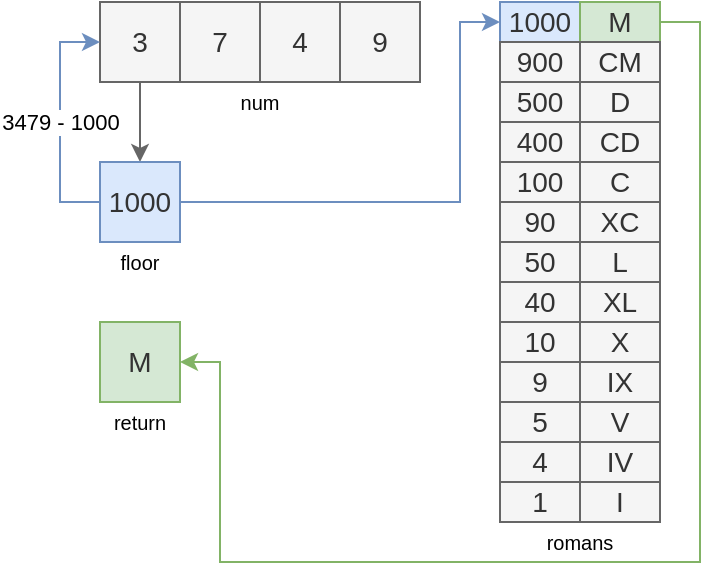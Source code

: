 <mxfile version="26.0.9" pages="5">
  <diagram name="1" id="AS0sLA-gUJZffBNNmKCp">
    <mxGraphModel dx="830" dy="492" grid="1" gridSize="10" guides="1" tooltips="1" connect="1" arrows="1" fold="1" page="1" pageScale="1" pageWidth="400" pageHeight="360" math="0" shadow="0">
      <root>
        <mxCell id="YqY_Bc5etBFNPCDuBgaJ-0" />
        <mxCell id="YqY_Bc5etBFNPCDuBgaJ-1" parent="YqY_Bc5etBFNPCDuBgaJ-0" />
        <mxCell id="AghPVLp6tl62Hx-hMCT9-1" value="1000" style="text;html=1;align=center;verticalAlign=middle;whiteSpace=wrap;rounded=0;fillColor=#dae8fc;strokeColor=#6c8ebf;fontSize=14;fontColor=#333333;" parent="YqY_Bc5etBFNPCDuBgaJ-1" vertex="1">
          <mxGeometry x="260" y="40" width="40" height="20" as="geometry" />
        </mxCell>
        <mxCell id="AghPVLp6tl62Hx-hMCT9-2" value="romans" style="text;html=1;align=center;verticalAlign=middle;whiteSpace=wrap;rounded=0;fontSize=10;" parent="YqY_Bc5etBFNPCDuBgaJ-1" vertex="1">
          <mxGeometry x="260" y="300" width="80" height="20" as="geometry" />
        </mxCell>
        <mxCell id="UF_0MwWMYEYdy6iJfK7G-25" value="900" style="text;html=1;align=center;verticalAlign=middle;whiteSpace=wrap;rounded=0;fillColor=#f5f5f5;strokeColor=#666666;fontSize=14;fontColor=#333333;" vertex="1" parent="YqY_Bc5etBFNPCDuBgaJ-1">
          <mxGeometry x="260" y="60" width="40" height="20" as="geometry" />
        </mxCell>
        <mxCell id="UF_0MwWMYEYdy6iJfK7G-26" value="500" style="text;html=1;align=center;verticalAlign=middle;whiteSpace=wrap;rounded=0;fillColor=#f5f5f5;strokeColor=#666666;fontSize=14;fontColor=#333333;" vertex="1" parent="YqY_Bc5etBFNPCDuBgaJ-1">
          <mxGeometry x="260" y="80" width="40" height="20" as="geometry" />
        </mxCell>
        <mxCell id="UF_0MwWMYEYdy6iJfK7G-27" value="400" style="text;html=1;align=center;verticalAlign=middle;whiteSpace=wrap;rounded=0;fillColor=#f5f5f5;strokeColor=#666666;fontSize=14;fontColor=#333333;" vertex="1" parent="YqY_Bc5etBFNPCDuBgaJ-1">
          <mxGeometry x="260" y="100" width="40" height="20" as="geometry" />
        </mxCell>
        <mxCell id="UF_0MwWMYEYdy6iJfK7G-28" value="100" style="text;html=1;align=center;verticalAlign=middle;whiteSpace=wrap;rounded=0;fillColor=#f5f5f5;strokeColor=#666666;fontSize=14;fontColor=#333333;" vertex="1" parent="YqY_Bc5etBFNPCDuBgaJ-1">
          <mxGeometry x="260" y="120" width="40" height="20" as="geometry" />
        </mxCell>
        <mxCell id="UF_0MwWMYEYdy6iJfK7G-29" value="90" style="text;html=1;align=center;verticalAlign=middle;whiteSpace=wrap;rounded=0;fillColor=#f5f5f5;strokeColor=#666666;fontSize=14;fontColor=#333333;" vertex="1" parent="YqY_Bc5etBFNPCDuBgaJ-1">
          <mxGeometry x="260" y="140" width="40" height="20" as="geometry" />
        </mxCell>
        <mxCell id="UF_0MwWMYEYdy6iJfK7G-30" value="50" style="text;html=1;align=center;verticalAlign=middle;whiteSpace=wrap;rounded=0;fillColor=#f5f5f5;strokeColor=#666666;fontSize=14;fontColor=#333333;" vertex="1" parent="YqY_Bc5etBFNPCDuBgaJ-1">
          <mxGeometry x="260" y="160" width="40" height="20" as="geometry" />
        </mxCell>
        <mxCell id="UF_0MwWMYEYdy6iJfK7G-31" value="40" style="text;html=1;align=center;verticalAlign=middle;whiteSpace=wrap;rounded=0;fillColor=#f5f5f5;strokeColor=#666666;fontSize=14;fontColor=#333333;" vertex="1" parent="YqY_Bc5etBFNPCDuBgaJ-1">
          <mxGeometry x="260" y="180" width="40" height="20" as="geometry" />
        </mxCell>
        <mxCell id="UF_0MwWMYEYdy6iJfK7G-32" value="10" style="text;html=1;align=center;verticalAlign=middle;whiteSpace=wrap;rounded=0;fillColor=#f5f5f5;strokeColor=#666666;fontSize=14;fontColor=#333333;" vertex="1" parent="YqY_Bc5etBFNPCDuBgaJ-1">
          <mxGeometry x="260" y="200" width="40" height="20" as="geometry" />
        </mxCell>
        <mxCell id="UF_0MwWMYEYdy6iJfK7G-33" value="9" style="text;html=1;align=center;verticalAlign=middle;whiteSpace=wrap;rounded=0;fillColor=#f5f5f5;strokeColor=#666666;fontSize=14;fontColor=#333333;" vertex="1" parent="YqY_Bc5etBFNPCDuBgaJ-1">
          <mxGeometry x="260" y="220" width="40" height="20" as="geometry" />
        </mxCell>
        <mxCell id="UF_0MwWMYEYdy6iJfK7G-34" value="5" style="text;html=1;align=center;verticalAlign=middle;whiteSpace=wrap;rounded=0;fillColor=#f5f5f5;strokeColor=#666666;fontSize=14;fontColor=#333333;" vertex="1" parent="YqY_Bc5etBFNPCDuBgaJ-1">
          <mxGeometry x="260" y="240" width="40" height="20" as="geometry" />
        </mxCell>
        <mxCell id="UF_0MwWMYEYdy6iJfK7G-35" value="4" style="text;html=1;align=center;verticalAlign=middle;whiteSpace=wrap;rounded=0;fillColor=#f5f5f5;strokeColor=#666666;fontSize=14;fontColor=#333333;" vertex="1" parent="YqY_Bc5etBFNPCDuBgaJ-1">
          <mxGeometry x="260" y="260" width="40" height="20" as="geometry" />
        </mxCell>
        <mxCell id="UF_0MwWMYEYdy6iJfK7G-63" style="edgeStyle=orthogonalEdgeStyle;rounded=0;orthogonalLoop=1;jettySize=auto;html=1;exitX=1;exitY=0.5;exitDx=0;exitDy=0;entryX=1;entryY=0.5;entryDx=0;entryDy=0;fillColor=#d5e8d4;strokeColor=#82b366;" edge="1" parent="YqY_Bc5etBFNPCDuBgaJ-1" source="UF_0MwWMYEYdy6iJfK7G-36" target="UF_0MwWMYEYdy6iJfK7G-61">
          <mxGeometry relative="1" as="geometry">
            <Array as="points">
              <mxPoint x="360" y="50" />
              <mxPoint x="360" y="320" />
              <mxPoint x="120" y="320" />
              <mxPoint x="120" y="220" />
            </Array>
          </mxGeometry>
        </mxCell>
        <mxCell id="UF_0MwWMYEYdy6iJfK7G-36" value="M" style="text;html=1;align=center;verticalAlign=middle;whiteSpace=wrap;rounded=0;fillColor=#d5e8d4;strokeColor=#82b366;fontSize=14;fontColor=#333333;" vertex="1" parent="YqY_Bc5etBFNPCDuBgaJ-1">
          <mxGeometry x="300" y="40" width="40" height="20" as="geometry" />
        </mxCell>
        <mxCell id="UF_0MwWMYEYdy6iJfK7G-37" value="CM" style="text;html=1;align=center;verticalAlign=middle;whiteSpace=wrap;rounded=0;fillColor=#f5f5f5;strokeColor=#666666;fontSize=14;fontColor=#333333;" vertex="1" parent="YqY_Bc5etBFNPCDuBgaJ-1">
          <mxGeometry x="300" y="60" width="40" height="20" as="geometry" />
        </mxCell>
        <mxCell id="UF_0MwWMYEYdy6iJfK7G-38" value="D" style="text;html=1;align=center;verticalAlign=middle;whiteSpace=wrap;rounded=0;fillColor=#f5f5f5;strokeColor=#666666;fontSize=14;fontColor=#333333;" vertex="1" parent="YqY_Bc5etBFNPCDuBgaJ-1">
          <mxGeometry x="300" y="80" width="40" height="20" as="geometry" />
        </mxCell>
        <mxCell id="UF_0MwWMYEYdy6iJfK7G-39" value="CD" style="text;html=1;align=center;verticalAlign=middle;whiteSpace=wrap;rounded=0;fillColor=#f5f5f5;strokeColor=#666666;fontSize=14;fontColor=#333333;" vertex="1" parent="YqY_Bc5etBFNPCDuBgaJ-1">
          <mxGeometry x="300" y="100" width="40" height="20" as="geometry" />
        </mxCell>
        <mxCell id="UF_0MwWMYEYdy6iJfK7G-40" value="C" style="text;html=1;align=center;verticalAlign=middle;whiteSpace=wrap;rounded=0;fillColor=#f5f5f5;strokeColor=#666666;fontSize=14;fontColor=#333333;" vertex="1" parent="YqY_Bc5etBFNPCDuBgaJ-1">
          <mxGeometry x="300" y="120" width="40" height="20" as="geometry" />
        </mxCell>
        <mxCell id="UF_0MwWMYEYdy6iJfK7G-41" value="XC" style="text;html=1;align=center;verticalAlign=middle;whiteSpace=wrap;rounded=0;fillColor=#f5f5f5;strokeColor=#666666;fontSize=14;fontColor=#333333;" vertex="1" parent="YqY_Bc5etBFNPCDuBgaJ-1">
          <mxGeometry x="300" y="140" width="40" height="20" as="geometry" />
        </mxCell>
        <mxCell id="UF_0MwWMYEYdy6iJfK7G-42" value="L" style="text;html=1;align=center;verticalAlign=middle;whiteSpace=wrap;rounded=0;fillColor=#f5f5f5;strokeColor=#666666;fontSize=14;fontColor=#333333;" vertex="1" parent="YqY_Bc5etBFNPCDuBgaJ-1">
          <mxGeometry x="300" y="160" width="40" height="20" as="geometry" />
        </mxCell>
        <mxCell id="UF_0MwWMYEYdy6iJfK7G-43" value="XL" style="text;html=1;align=center;verticalAlign=middle;whiteSpace=wrap;rounded=0;fillColor=#f5f5f5;strokeColor=#666666;fontSize=14;fontColor=#333333;" vertex="1" parent="YqY_Bc5etBFNPCDuBgaJ-1">
          <mxGeometry x="300" y="180" width="40" height="20" as="geometry" />
        </mxCell>
        <mxCell id="UF_0MwWMYEYdy6iJfK7G-44" value="X" style="text;html=1;align=center;verticalAlign=middle;whiteSpace=wrap;rounded=0;fillColor=#f5f5f5;strokeColor=#666666;fontSize=14;fontColor=#333333;" vertex="1" parent="YqY_Bc5etBFNPCDuBgaJ-1">
          <mxGeometry x="300" y="200" width="40" height="20" as="geometry" />
        </mxCell>
        <mxCell id="UF_0MwWMYEYdy6iJfK7G-45" value="IX" style="text;html=1;align=center;verticalAlign=middle;whiteSpace=wrap;rounded=0;fillColor=#f5f5f5;strokeColor=#666666;fontSize=14;fontColor=#333333;" vertex="1" parent="YqY_Bc5etBFNPCDuBgaJ-1">
          <mxGeometry x="300" y="220" width="40" height="20" as="geometry" />
        </mxCell>
        <mxCell id="UF_0MwWMYEYdy6iJfK7G-46" value="V" style="text;html=1;align=center;verticalAlign=middle;whiteSpace=wrap;rounded=0;fillColor=#f5f5f5;strokeColor=#666666;fontSize=14;fontColor=#333333;" vertex="1" parent="YqY_Bc5etBFNPCDuBgaJ-1">
          <mxGeometry x="300" y="240" width="40" height="20" as="geometry" />
        </mxCell>
        <mxCell id="UF_0MwWMYEYdy6iJfK7G-47" value="IV" style="text;html=1;align=center;verticalAlign=middle;whiteSpace=wrap;rounded=0;fillColor=#f5f5f5;strokeColor=#666666;fontSize=14;fontColor=#333333;" vertex="1" parent="YqY_Bc5etBFNPCDuBgaJ-1">
          <mxGeometry x="300" y="260" width="40" height="20" as="geometry" />
        </mxCell>
        <mxCell id="UF_0MwWMYEYdy6iJfK7G-48" value="1" style="text;html=1;align=center;verticalAlign=middle;whiteSpace=wrap;rounded=0;fillColor=#f5f5f5;strokeColor=#666666;fontSize=14;fontColor=#333333;" vertex="1" parent="YqY_Bc5etBFNPCDuBgaJ-1">
          <mxGeometry x="260" y="280" width="40" height="20" as="geometry" />
        </mxCell>
        <mxCell id="UF_0MwWMYEYdy6iJfK7G-50" value="I" style="text;html=1;align=center;verticalAlign=middle;whiteSpace=wrap;rounded=0;fillColor=#f5f5f5;strokeColor=#666666;fontSize=14;fontColor=#333333;" vertex="1" parent="YqY_Bc5etBFNPCDuBgaJ-1">
          <mxGeometry x="300" y="280" width="40" height="20" as="geometry" />
        </mxCell>
        <mxCell id="UF_0MwWMYEYdy6iJfK7G-59" style="edgeStyle=orthogonalEdgeStyle;rounded=0;orthogonalLoop=1;jettySize=auto;html=1;exitX=0.5;exitY=1;exitDx=0;exitDy=0;entryX=0.5;entryY=0;entryDx=0;entryDy=0;fillColor=#f5f5f5;strokeColor=#666666;" edge="1" parent="YqY_Bc5etBFNPCDuBgaJ-1" source="UF_0MwWMYEYdy6iJfK7G-52" target="UF_0MwWMYEYdy6iJfK7G-57">
          <mxGeometry relative="1" as="geometry" />
        </mxCell>
        <mxCell id="UF_0MwWMYEYdy6iJfK7G-52" value="3" style="text;html=1;align=center;verticalAlign=middle;whiteSpace=wrap;rounded=0;fillColor=#f5f5f5;strokeColor=#666666;fontSize=14;fontColor=#333333;" vertex="1" parent="YqY_Bc5etBFNPCDuBgaJ-1">
          <mxGeometry x="60" y="40" width="40" height="40" as="geometry" />
        </mxCell>
        <mxCell id="UF_0MwWMYEYdy6iJfK7G-53" value="7" style="text;html=1;align=center;verticalAlign=middle;whiteSpace=wrap;rounded=0;fillColor=#f5f5f5;strokeColor=#666666;fontSize=14;fontColor=#333333;" vertex="1" parent="YqY_Bc5etBFNPCDuBgaJ-1">
          <mxGeometry x="100" y="40" width="40" height="40" as="geometry" />
        </mxCell>
        <mxCell id="UF_0MwWMYEYdy6iJfK7G-54" value="4" style="text;html=1;align=center;verticalAlign=middle;whiteSpace=wrap;rounded=0;fillColor=#f5f5f5;strokeColor=#666666;fontSize=14;fontColor=#333333;" vertex="1" parent="YqY_Bc5etBFNPCDuBgaJ-1">
          <mxGeometry x="140" y="40" width="40" height="40" as="geometry" />
        </mxCell>
        <mxCell id="UF_0MwWMYEYdy6iJfK7G-55" value="9" style="text;html=1;align=center;verticalAlign=middle;whiteSpace=wrap;rounded=0;fillColor=#f5f5f5;strokeColor=#666666;fontSize=14;fontColor=#333333;" vertex="1" parent="YqY_Bc5etBFNPCDuBgaJ-1">
          <mxGeometry x="180" y="40" width="40" height="40" as="geometry" />
        </mxCell>
        <mxCell id="UF_0MwWMYEYdy6iJfK7G-56" value="num" style="text;html=1;align=center;verticalAlign=middle;whiteSpace=wrap;rounded=0;fontSize=10;" vertex="1" parent="YqY_Bc5etBFNPCDuBgaJ-1">
          <mxGeometry x="60" y="80" width="160" height="20" as="geometry" />
        </mxCell>
        <mxCell id="UF_0MwWMYEYdy6iJfK7G-60" style="edgeStyle=orthogonalEdgeStyle;rounded=0;orthogonalLoop=1;jettySize=auto;html=1;exitX=1;exitY=0.5;exitDx=0;exitDy=0;entryX=0;entryY=0.5;entryDx=0;entryDy=0;fillColor=#dae8fc;strokeColor=#6c8ebf;" edge="1" parent="YqY_Bc5etBFNPCDuBgaJ-1" source="UF_0MwWMYEYdy6iJfK7G-57" target="AghPVLp6tl62Hx-hMCT9-1">
          <mxGeometry relative="1" as="geometry">
            <Array as="points">
              <mxPoint x="240" y="140" />
              <mxPoint x="240" y="50" />
            </Array>
          </mxGeometry>
        </mxCell>
        <mxCell id="jFIiN_w6EYCGyR0IcjMc-0" value="3479 - 1000" style="edgeStyle=orthogonalEdgeStyle;rounded=0;orthogonalLoop=1;jettySize=auto;html=1;exitX=0;exitY=0.5;exitDx=0;exitDy=0;entryX=0;entryY=0.5;entryDx=0;entryDy=0;fillColor=#dae8fc;strokeColor=#6c8ebf;" edge="1" parent="YqY_Bc5etBFNPCDuBgaJ-1" source="UF_0MwWMYEYdy6iJfK7G-57" target="UF_0MwWMYEYdy6iJfK7G-52">
          <mxGeometry relative="1" as="geometry" />
        </mxCell>
        <mxCell id="UF_0MwWMYEYdy6iJfK7G-57" value="1000" style="text;html=1;align=center;verticalAlign=middle;whiteSpace=wrap;rounded=0;fillColor=#dae8fc;strokeColor=#6c8ebf;fontSize=14;fontColor=#333333;" vertex="1" parent="YqY_Bc5etBFNPCDuBgaJ-1">
          <mxGeometry x="60" y="120" width="40" height="40" as="geometry" />
        </mxCell>
        <mxCell id="UF_0MwWMYEYdy6iJfK7G-58" value="floor" style="text;html=1;align=center;verticalAlign=middle;whiteSpace=wrap;rounded=0;fontSize=10;" vertex="1" parent="YqY_Bc5etBFNPCDuBgaJ-1">
          <mxGeometry x="60" y="160" width="40" height="20" as="geometry" />
        </mxCell>
        <mxCell id="UF_0MwWMYEYdy6iJfK7G-61" value="M" style="text;html=1;align=center;verticalAlign=middle;whiteSpace=wrap;rounded=0;fillColor=#d5e8d4;strokeColor=#82b366;fontSize=14;fontColor=#333333;" vertex="1" parent="YqY_Bc5etBFNPCDuBgaJ-1">
          <mxGeometry x="60" y="200" width="40" height="40" as="geometry" />
        </mxCell>
        <mxCell id="UF_0MwWMYEYdy6iJfK7G-64" value="return" style="text;html=1;align=center;verticalAlign=middle;whiteSpace=wrap;rounded=0;fontSize=10;" vertex="1" parent="YqY_Bc5etBFNPCDuBgaJ-1">
          <mxGeometry x="60" y="240" width="40" height="20" as="geometry" />
        </mxCell>
      </root>
    </mxGraphModel>
  </diagram>
  <diagram name="2" id="eH7SXtpMic55Mvr0myCg">
    <mxGraphModel dx="988" dy="586" grid="1" gridSize="10" guides="1" tooltips="1" connect="1" arrows="1" fold="1" page="1" pageScale="1" pageWidth="400" pageHeight="360" math="0" shadow="0">
      <root>
        <mxCell id="EnVijCoMFNbLVISE0wcL-0" />
        <mxCell id="EnVijCoMFNbLVISE0wcL-1" parent="EnVijCoMFNbLVISE0wcL-0" />
        <mxCell id="EnVijCoMFNbLVISE0wcL-2" value="1000" style="text;html=1;align=center;verticalAlign=middle;whiteSpace=wrap;rounded=0;fillColor=#f5f5f5;strokeColor=#666666;fontSize=14;fontColor=#333333;" vertex="1" parent="EnVijCoMFNbLVISE0wcL-1">
          <mxGeometry x="260" y="40" width="40" height="20" as="geometry" />
        </mxCell>
        <mxCell id="EnVijCoMFNbLVISE0wcL-3" value="romans" style="text;html=1;align=center;verticalAlign=middle;whiteSpace=wrap;rounded=0;fontSize=10;" vertex="1" parent="EnVijCoMFNbLVISE0wcL-1">
          <mxGeometry x="260" y="300" width="80" height="20" as="geometry" />
        </mxCell>
        <mxCell id="EnVijCoMFNbLVISE0wcL-4" value="900" style="text;html=1;align=center;verticalAlign=middle;whiteSpace=wrap;rounded=0;fillColor=#f5f5f5;strokeColor=#666666;fontSize=14;fontColor=#333333;" vertex="1" parent="EnVijCoMFNbLVISE0wcL-1">
          <mxGeometry x="260" y="60" width="40" height="20" as="geometry" />
        </mxCell>
        <mxCell id="EnVijCoMFNbLVISE0wcL-5" value="500" style="text;html=1;align=center;verticalAlign=middle;whiteSpace=wrap;rounded=0;fillColor=#dae8fc;strokeColor=#6c8ebf;fontSize=14;fontColor=#333333;" vertex="1" parent="EnVijCoMFNbLVISE0wcL-1">
          <mxGeometry x="260" y="80" width="40" height="20" as="geometry" />
        </mxCell>
        <mxCell id="EnVijCoMFNbLVISE0wcL-6" value="400" style="text;html=1;align=center;verticalAlign=middle;whiteSpace=wrap;rounded=0;fillColor=#f5f5f5;strokeColor=#666666;fontSize=14;fontColor=#333333;" vertex="1" parent="EnVijCoMFNbLVISE0wcL-1">
          <mxGeometry x="260" y="100" width="40" height="20" as="geometry" />
        </mxCell>
        <mxCell id="EnVijCoMFNbLVISE0wcL-7" value="100" style="text;html=1;align=center;verticalAlign=middle;whiteSpace=wrap;rounded=0;fillColor=#f5f5f5;strokeColor=#666666;fontSize=14;fontColor=#333333;" vertex="1" parent="EnVijCoMFNbLVISE0wcL-1">
          <mxGeometry x="260" y="120" width="40" height="20" as="geometry" />
        </mxCell>
        <mxCell id="EnVijCoMFNbLVISE0wcL-8" value="90" style="text;html=1;align=center;verticalAlign=middle;whiteSpace=wrap;rounded=0;fillColor=#f5f5f5;strokeColor=#666666;fontSize=14;fontColor=#333333;" vertex="1" parent="EnVijCoMFNbLVISE0wcL-1">
          <mxGeometry x="260" y="140" width="40" height="20" as="geometry" />
        </mxCell>
        <mxCell id="EnVijCoMFNbLVISE0wcL-9" value="50" style="text;html=1;align=center;verticalAlign=middle;whiteSpace=wrap;rounded=0;fillColor=#f5f5f5;strokeColor=#666666;fontSize=14;fontColor=#333333;" vertex="1" parent="EnVijCoMFNbLVISE0wcL-1">
          <mxGeometry x="260" y="160" width="40" height="20" as="geometry" />
        </mxCell>
        <mxCell id="EnVijCoMFNbLVISE0wcL-10" value="40" style="text;html=1;align=center;verticalAlign=middle;whiteSpace=wrap;rounded=0;fillColor=#f5f5f5;strokeColor=#666666;fontSize=14;fontColor=#333333;" vertex="1" parent="EnVijCoMFNbLVISE0wcL-1">
          <mxGeometry x="260" y="180" width="40" height="20" as="geometry" />
        </mxCell>
        <mxCell id="EnVijCoMFNbLVISE0wcL-11" value="10" style="text;html=1;align=center;verticalAlign=middle;whiteSpace=wrap;rounded=0;fillColor=#f5f5f5;strokeColor=#666666;fontSize=14;fontColor=#333333;" vertex="1" parent="EnVijCoMFNbLVISE0wcL-1">
          <mxGeometry x="260" y="200" width="40" height="20" as="geometry" />
        </mxCell>
        <mxCell id="EnVijCoMFNbLVISE0wcL-12" value="9" style="text;html=1;align=center;verticalAlign=middle;whiteSpace=wrap;rounded=0;fillColor=#f5f5f5;strokeColor=#666666;fontSize=14;fontColor=#333333;" vertex="1" parent="EnVijCoMFNbLVISE0wcL-1">
          <mxGeometry x="260" y="220" width="40" height="20" as="geometry" />
        </mxCell>
        <mxCell id="EnVijCoMFNbLVISE0wcL-13" value="5" style="text;html=1;align=center;verticalAlign=middle;whiteSpace=wrap;rounded=0;fillColor=#f5f5f5;strokeColor=#666666;fontSize=14;fontColor=#333333;" vertex="1" parent="EnVijCoMFNbLVISE0wcL-1">
          <mxGeometry x="260" y="240" width="40" height="20" as="geometry" />
        </mxCell>
        <mxCell id="EnVijCoMFNbLVISE0wcL-14" value="4" style="text;html=1;align=center;verticalAlign=middle;whiteSpace=wrap;rounded=0;fillColor=#f5f5f5;strokeColor=#666666;fontSize=14;fontColor=#333333;" vertex="1" parent="EnVijCoMFNbLVISE0wcL-1">
          <mxGeometry x="260" y="260" width="40" height="20" as="geometry" />
        </mxCell>
        <mxCell id="EnVijCoMFNbLVISE0wcL-16" value="M" style="text;html=1;align=center;verticalAlign=middle;whiteSpace=wrap;rounded=0;fillColor=#f5f5f5;strokeColor=#666666;fontSize=14;fontColor=#333333;" vertex="1" parent="EnVijCoMFNbLVISE0wcL-1">
          <mxGeometry x="300" y="40" width="40" height="20" as="geometry" />
        </mxCell>
        <mxCell id="EnVijCoMFNbLVISE0wcL-17" value="CM" style="text;html=1;align=center;verticalAlign=middle;whiteSpace=wrap;rounded=0;fillColor=#f5f5f5;strokeColor=#666666;fontSize=14;fontColor=#333333;" vertex="1" parent="EnVijCoMFNbLVISE0wcL-1">
          <mxGeometry x="300" y="60" width="40" height="20" as="geometry" />
        </mxCell>
        <mxCell id="u4_d2mdpdZKIEXC9zYQh-0" style="edgeStyle=orthogonalEdgeStyle;rounded=0;orthogonalLoop=1;jettySize=auto;html=1;exitX=1;exitY=0.5;exitDx=0;exitDy=0;entryX=1;entryY=0.5;entryDx=0;entryDy=0;fillColor=#d5e8d4;strokeColor=#82b366;" edge="1" parent="EnVijCoMFNbLVISE0wcL-1" source="EnVijCoMFNbLVISE0wcL-18" target="95tknr4YAIFt2j-NvxlN-3">
          <mxGeometry relative="1" as="geometry">
            <Array as="points">
              <mxPoint x="360" y="90" />
              <mxPoint x="360" y="320" />
              <mxPoint x="240" y="320" />
              <mxPoint x="240" y="220" />
            </Array>
          </mxGeometry>
        </mxCell>
        <mxCell id="EnVijCoMFNbLVISE0wcL-18" value="D" style="text;html=1;align=center;verticalAlign=middle;whiteSpace=wrap;rounded=0;fillColor=#d5e8d4;strokeColor=#82b366;fontSize=14;fontColor=#333333;" vertex="1" parent="EnVijCoMFNbLVISE0wcL-1">
          <mxGeometry x="300" y="80" width="40" height="20" as="geometry" />
        </mxCell>
        <mxCell id="EnVijCoMFNbLVISE0wcL-19" value="CD" style="text;html=1;align=center;verticalAlign=middle;whiteSpace=wrap;rounded=0;fillColor=#f5f5f5;strokeColor=#666666;fontSize=14;fontColor=#333333;" vertex="1" parent="EnVijCoMFNbLVISE0wcL-1">
          <mxGeometry x="300" y="100" width="40" height="20" as="geometry" />
        </mxCell>
        <mxCell id="EnVijCoMFNbLVISE0wcL-20" value="C" style="text;html=1;align=center;verticalAlign=middle;whiteSpace=wrap;rounded=0;fillColor=#f5f5f5;strokeColor=#666666;fontSize=14;fontColor=#333333;" vertex="1" parent="EnVijCoMFNbLVISE0wcL-1">
          <mxGeometry x="300" y="120" width="40" height="20" as="geometry" />
        </mxCell>
        <mxCell id="EnVijCoMFNbLVISE0wcL-21" value="XC" style="text;html=1;align=center;verticalAlign=middle;whiteSpace=wrap;rounded=0;fillColor=#f5f5f5;strokeColor=#666666;fontSize=14;fontColor=#333333;" vertex="1" parent="EnVijCoMFNbLVISE0wcL-1">
          <mxGeometry x="300" y="140" width="40" height="20" as="geometry" />
        </mxCell>
        <mxCell id="EnVijCoMFNbLVISE0wcL-22" value="L" style="text;html=1;align=center;verticalAlign=middle;whiteSpace=wrap;rounded=0;fillColor=#f5f5f5;strokeColor=#666666;fontSize=14;fontColor=#333333;" vertex="1" parent="EnVijCoMFNbLVISE0wcL-1">
          <mxGeometry x="300" y="160" width="40" height="20" as="geometry" />
        </mxCell>
        <mxCell id="EnVijCoMFNbLVISE0wcL-23" value="XL" style="text;html=1;align=center;verticalAlign=middle;whiteSpace=wrap;rounded=0;fillColor=#f5f5f5;strokeColor=#666666;fontSize=14;fontColor=#333333;" vertex="1" parent="EnVijCoMFNbLVISE0wcL-1">
          <mxGeometry x="300" y="180" width="40" height="20" as="geometry" />
        </mxCell>
        <mxCell id="EnVijCoMFNbLVISE0wcL-24" value="X" style="text;html=1;align=center;verticalAlign=middle;whiteSpace=wrap;rounded=0;fillColor=#f5f5f5;strokeColor=#666666;fontSize=14;fontColor=#333333;" vertex="1" parent="EnVijCoMFNbLVISE0wcL-1">
          <mxGeometry x="300" y="200" width="40" height="20" as="geometry" />
        </mxCell>
        <mxCell id="EnVijCoMFNbLVISE0wcL-25" value="IX" style="text;html=1;align=center;verticalAlign=middle;whiteSpace=wrap;rounded=0;fillColor=#f5f5f5;strokeColor=#666666;fontSize=14;fontColor=#333333;" vertex="1" parent="EnVijCoMFNbLVISE0wcL-1">
          <mxGeometry x="300" y="220" width="40" height="20" as="geometry" />
        </mxCell>
        <mxCell id="EnVijCoMFNbLVISE0wcL-26" value="V" style="text;html=1;align=center;verticalAlign=middle;whiteSpace=wrap;rounded=0;fillColor=#f5f5f5;strokeColor=#666666;fontSize=14;fontColor=#333333;" vertex="1" parent="EnVijCoMFNbLVISE0wcL-1">
          <mxGeometry x="300" y="240" width="40" height="20" as="geometry" />
        </mxCell>
        <mxCell id="EnVijCoMFNbLVISE0wcL-27" value="IV" style="text;html=1;align=center;verticalAlign=middle;whiteSpace=wrap;rounded=0;fillColor=#f5f5f5;strokeColor=#666666;fontSize=14;fontColor=#333333;" vertex="1" parent="EnVijCoMFNbLVISE0wcL-1">
          <mxGeometry x="300" y="260" width="40" height="20" as="geometry" />
        </mxCell>
        <mxCell id="EnVijCoMFNbLVISE0wcL-28" value="1" style="text;html=1;align=center;verticalAlign=middle;whiteSpace=wrap;rounded=0;fillColor=#f5f5f5;strokeColor=#666666;fontSize=14;fontColor=#333333;" vertex="1" parent="EnVijCoMFNbLVISE0wcL-1">
          <mxGeometry x="260" y="280" width="40" height="20" as="geometry" />
        </mxCell>
        <mxCell id="EnVijCoMFNbLVISE0wcL-29" value="I" style="text;html=1;align=center;verticalAlign=middle;whiteSpace=wrap;rounded=0;fillColor=#f5f5f5;strokeColor=#666666;fontSize=14;fontColor=#333333;" vertex="1" parent="EnVijCoMFNbLVISE0wcL-1">
          <mxGeometry x="300" y="280" width="40" height="20" as="geometry" />
        </mxCell>
        <mxCell id="95tknr4YAIFt2j-NvxlN-0" style="edgeStyle=orthogonalEdgeStyle;rounded=0;orthogonalLoop=1;jettySize=auto;html=1;exitX=0.5;exitY=1;exitDx=0;exitDy=0;entryX=0.5;entryY=0;entryDx=0;entryDy=0;fillColor=#f5f5f5;strokeColor=#666666;" edge="1" parent="EnVijCoMFNbLVISE0wcL-1" source="EnVijCoMFNbLVISE0wcL-32" target="EnVijCoMFNbLVISE0wcL-37">
          <mxGeometry relative="1" as="geometry" />
        </mxCell>
        <mxCell id="EnVijCoMFNbLVISE0wcL-32" value="7" style="text;html=1;align=center;verticalAlign=middle;whiteSpace=wrap;rounded=0;fillColor=#f5f5f5;strokeColor=#666666;fontSize=14;fontColor=#333333;" vertex="1" parent="EnVijCoMFNbLVISE0wcL-1">
          <mxGeometry x="60" y="40" width="40" height="40" as="geometry" />
        </mxCell>
        <mxCell id="EnVijCoMFNbLVISE0wcL-33" value="4" style="text;html=1;align=center;verticalAlign=middle;whiteSpace=wrap;rounded=0;fillColor=#f5f5f5;strokeColor=#666666;fontSize=14;fontColor=#333333;" vertex="1" parent="EnVijCoMFNbLVISE0wcL-1">
          <mxGeometry x="100" y="40" width="40" height="40" as="geometry" />
        </mxCell>
        <mxCell id="EnVijCoMFNbLVISE0wcL-34" value="9" style="text;html=1;align=center;verticalAlign=middle;whiteSpace=wrap;rounded=0;fillColor=#f5f5f5;strokeColor=#666666;fontSize=14;fontColor=#333333;" vertex="1" parent="EnVijCoMFNbLVISE0wcL-1">
          <mxGeometry x="140" y="40" width="40" height="40" as="geometry" />
        </mxCell>
        <mxCell id="EnVijCoMFNbLVISE0wcL-35" value="num" style="text;html=1;align=center;verticalAlign=middle;whiteSpace=wrap;rounded=0;fontSize=10;" vertex="1" parent="EnVijCoMFNbLVISE0wcL-1">
          <mxGeometry x="60" y="80" width="120" height="20" as="geometry" />
        </mxCell>
        <mxCell id="EnVijCoMFNbLVISE0wcL-36" style="edgeStyle=orthogonalEdgeStyle;rounded=0;orthogonalLoop=1;jettySize=auto;html=1;exitX=1;exitY=0.5;exitDx=0;exitDy=0;entryX=0;entryY=0.5;entryDx=0;entryDy=0;fillColor=#dae8fc;strokeColor=#6c8ebf;" edge="1" parent="EnVijCoMFNbLVISE0wcL-1" source="EnVijCoMFNbLVISE0wcL-37" target="EnVijCoMFNbLVISE0wcL-5">
          <mxGeometry relative="1" as="geometry">
            <Array as="points">
              <mxPoint x="240" y="140" />
              <mxPoint x="240" y="90" />
            </Array>
          </mxGeometry>
        </mxCell>
        <mxCell id="hZ-eyYXxSnOKugGoLdY_-0" value="749-500" style="edgeStyle=orthogonalEdgeStyle;rounded=0;orthogonalLoop=1;jettySize=auto;html=1;exitX=0;exitY=0.5;exitDx=0;exitDy=0;entryX=0;entryY=0.5;entryDx=0;entryDy=0;fillColor=#dae8fc;strokeColor=#6c8ebf;" edge="1" parent="EnVijCoMFNbLVISE0wcL-1" source="EnVijCoMFNbLVISE0wcL-37" target="EnVijCoMFNbLVISE0wcL-32">
          <mxGeometry relative="1" as="geometry" />
        </mxCell>
        <mxCell id="EnVijCoMFNbLVISE0wcL-37" value="500" style="text;html=1;align=center;verticalAlign=middle;whiteSpace=wrap;rounded=0;fillColor=#dae8fc;strokeColor=#6c8ebf;fontSize=14;fontColor=#333333;" vertex="1" parent="EnVijCoMFNbLVISE0wcL-1">
          <mxGeometry x="60" y="120" width="40" height="40" as="geometry" />
        </mxCell>
        <mxCell id="EnVijCoMFNbLVISE0wcL-38" value="floor" style="text;html=1;align=center;verticalAlign=middle;whiteSpace=wrap;rounded=0;fontSize=10;" vertex="1" parent="EnVijCoMFNbLVISE0wcL-1">
          <mxGeometry x="60" y="160" width="40" height="20" as="geometry" />
        </mxCell>
        <mxCell id="EnVijCoMFNbLVISE0wcL-39" value="M" style="text;html=1;align=center;verticalAlign=middle;whiteSpace=wrap;rounded=0;fillColor=#f5f5f5;strokeColor=#666666;fontSize=14;fontColor=#333333;" vertex="1" parent="EnVijCoMFNbLVISE0wcL-1">
          <mxGeometry x="60" y="200" width="40" height="40" as="geometry" />
        </mxCell>
        <mxCell id="EnVijCoMFNbLVISE0wcL-40" value="return" style="text;html=1;align=center;verticalAlign=middle;whiteSpace=wrap;rounded=0;fontSize=10;" vertex="1" parent="EnVijCoMFNbLVISE0wcL-1">
          <mxGeometry x="60" y="240" width="160" height="20" as="geometry" />
        </mxCell>
        <mxCell id="95tknr4YAIFt2j-NvxlN-1" value="M" style="text;html=1;align=center;verticalAlign=middle;whiteSpace=wrap;rounded=0;fillColor=#f5f5f5;strokeColor=#666666;fontSize=14;fontColor=#333333;" vertex="1" parent="EnVijCoMFNbLVISE0wcL-1">
          <mxGeometry x="100" y="200" width="40" height="40" as="geometry" />
        </mxCell>
        <mxCell id="95tknr4YAIFt2j-NvxlN-2" value="M" style="text;html=1;align=center;verticalAlign=middle;whiteSpace=wrap;rounded=0;fillColor=#f5f5f5;strokeColor=#666666;fontSize=14;fontColor=#333333;" vertex="1" parent="EnVijCoMFNbLVISE0wcL-1">
          <mxGeometry x="140" y="200" width="40" height="40" as="geometry" />
        </mxCell>
        <mxCell id="95tknr4YAIFt2j-NvxlN-3" value="D" style="text;html=1;align=center;verticalAlign=middle;whiteSpace=wrap;rounded=0;fillColor=#d5e8d4;strokeColor=#82b366;fontSize=14;fontColor=#333333;" vertex="1" parent="EnVijCoMFNbLVISE0wcL-1">
          <mxGeometry x="180" y="200" width="40" height="40" as="geometry" />
        </mxCell>
      </root>
    </mxGraphModel>
  </diagram>
  <diagram name="3" id="RKvbiVjLcmc640zQYh3S">
    <mxGraphModel dx="1092" dy="648" grid="1" gridSize="10" guides="1" tooltips="1" connect="1" arrows="1" fold="1" page="1" pageScale="1" pageWidth="440" pageHeight="360" math="0" shadow="0">
      <root>
        <mxCell id="yihEa-E-7Rv6ql4CjtqE-0" />
        <mxCell id="yihEa-E-7Rv6ql4CjtqE-1" parent="yihEa-E-7Rv6ql4CjtqE-0" />
        <mxCell id="yihEa-E-7Rv6ql4CjtqE-2" value="1000" style="text;html=1;align=center;verticalAlign=middle;whiteSpace=wrap;rounded=0;fillColor=#f5f5f5;strokeColor=#666666;fontSize=14;fontColor=#333333;" vertex="1" parent="yihEa-E-7Rv6ql4CjtqE-1">
          <mxGeometry x="300" y="40" width="40" height="20" as="geometry" />
        </mxCell>
        <mxCell id="yihEa-E-7Rv6ql4CjtqE-3" value="romans" style="text;html=1;align=center;verticalAlign=middle;whiteSpace=wrap;rounded=0;fontSize=10;" vertex="1" parent="yihEa-E-7Rv6ql4CjtqE-1">
          <mxGeometry x="300" y="300" width="80" height="20" as="geometry" />
        </mxCell>
        <mxCell id="yihEa-E-7Rv6ql4CjtqE-4" value="900" style="text;html=1;align=center;verticalAlign=middle;whiteSpace=wrap;rounded=0;fillColor=#f5f5f5;strokeColor=#666666;fontSize=14;fontColor=#333333;" vertex="1" parent="yihEa-E-7Rv6ql4CjtqE-1">
          <mxGeometry x="300" y="60" width="40" height="20" as="geometry" />
        </mxCell>
        <mxCell id="yihEa-E-7Rv6ql4CjtqE-5" value="500" style="text;html=1;align=center;verticalAlign=middle;whiteSpace=wrap;rounded=0;fillColor=#f5f5f5;strokeColor=#666666;fontSize=14;fontColor=#333333;" vertex="1" parent="yihEa-E-7Rv6ql4CjtqE-1">
          <mxGeometry x="300" y="80" width="40" height="20" as="geometry" />
        </mxCell>
        <mxCell id="yihEa-E-7Rv6ql4CjtqE-6" value="400" style="text;html=1;align=center;verticalAlign=middle;whiteSpace=wrap;rounded=0;fillColor=#f5f5f5;strokeColor=#666666;fontSize=14;fontColor=#333333;" vertex="1" parent="yihEa-E-7Rv6ql4CjtqE-1">
          <mxGeometry x="300" y="100" width="40" height="20" as="geometry" />
        </mxCell>
        <mxCell id="yihEa-E-7Rv6ql4CjtqE-7" value="100" style="text;html=1;align=center;verticalAlign=middle;whiteSpace=wrap;rounded=0;fillColor=#dae8fc;strokeColor=#6c8ebf;fontSize=14;fontColor=#333333;" vertex="1" parent="yihEa-E-7Rv6ql4CjtqE-1">
          <mxGeometry x="300" y="120" width="40" height="20" as="geometry" />
        </mxCell>
        <mxCell id="yihEa-E-7Rv6ql4CjtqE-8" value="90" style="text;html=1;align=center;verticalAlign=middle;whiteSpace=wrap;rounded=0;fillColor=#f5f5f5;strokeColor=#666666;fontSize=14;fontColor=#333333;" vertex="1" parent="yihEa-E-7Rv6ql4CjtqE-1">
          <mxGeometry x="300" y="140" width="40" height="20" as="geometry" />
        </mxCell>
        <mxCell id="yihEa-E-7Rv6ql4CjtqE-9" value="50" style="text;html=1;align=center;verticalAlign=middle;whiteSpace=wrap;rounded=0;fillColor=#f5f5f5;strokeColor=#666666;fontSize=14;fontColor=#333333;" vertex="1" parent="yihEa-E-7Rv6ql4CjtqE-1">
          <mxGeometry x="300" y="160" width="40" height="20" as="geometry" />
        </mxCell>
        <mxCell id="yihEa-E-7Rv6ql4CjtqE-10" value="40" style="text;html=1;align=center;verticalAlign=middle;whiteSpace=wrap;rounded=0;fillColor=#f5f5f5;strokeColor=#666666;fontSize=14;fontColor=#333333;" vertex="1" parent="yihEa-E-7Rv6ql4CjtqE-1">
          <mxGeometry x="300" y="180" width="40" height="20" as="geometry" />
        </mxCell>
        <mxCell id="yihEa-E-7Rv6ql4CjtqE-11" value="10" style="text;html=1;align=center;verticalAlign=middle;whiteSpace=wrap;rounded=0;fillColor=#f5f5f5;strokeColor=#666666;fontSize=14;fontColor=#333333;" vertex="1" parent="yihEa-E-7Rv6ql4CjtqE-1">
          <mxGeometry x="300" y="200" width="40" height="20" as="geometry" />
        </mxCell>
        <mxCell id="yihEa-E-7Rv6ql4CjtqE-12" value="9" style="text;html=1;align=center;verticalAlign=middle;whiteSpace=wrap;rounded=0;fillColor=#f5f5f5;strokeColor=#666666;fontSize=14;fontColor=#333333;" vertex="1" parent="yihEa-E-7Rv6ql4CjtqE-1">
          <mxGeometry x="300" y="220" width="40" height="20" as="geometry" />
        </mxCell>
        <mxCell id="yihEa-E-7Rv6ql4CjtqE-13" value="5" style="text;html=1;align=center;verticalAlign=middle;whiteSpace=wrap;rounded=0;fillColor=#f5f5f5;strokeColor=#666666;fontSize=14;fontColor=#333333;" vertex="1" parent="yihEa-E-7Rv6ql4CjtqE-1">
          <mxGeometry x="300" y="240" width="40" height="20" as="geometry" />
        </mxCell>
        <mxCell id="yihEa-E-7Rv6ql4CjtqE-14" value="4" style="text;html=1;align=center;verticalAlign=middle;whiteSpace=wrap;rounded=0;fillColor=#f5f5f5;strokeColor=#666666;fontSize=14;fontColor=#333333;" vertex="1" parent="yihEa-E-7Rv6ql4CjtqE-1">
          <mxGeometry x="300" y="260" width="40" height="20" as="geometry" />
        </mxCell>
        <mxCell id="yihEa-E-7Rv6ql4CjtqE-15" value="M" style="text;html=1;align=center;verticalAlign=middle;whiteSpace=wrap;rounded=0;fillColor=#f5f5f5;strokeColor=#666666;fontSize=14;fontColor=#333333;" vertex="1" parent="yihEa-E-7Rv6ql4CjtqE-1">
          <mxGeometry x="340" y="40" width="40" height="20" as="geometry" />
        </mxCell>
        <mxCell id="yihEa-E-7Rv6ql4CjtqE-16" value="CM" style="text;html=1;align=center;verticalAlign=middle;whiteSpace=wrap;rounded=0;fillColor=#f5f5f5;strokeColor=#666666;fontSize=14;fontColor=#333333;" vertex="1" parent="yihEa-E-7Rv6ql4CjtqE-1">
          <mxGeometry x="340" y="60" width="40" height="20" as="geometry" />
        </mxCell>
        <mxCell id="yihEa-E-7Rv6ql4CjtqE-18" value="D" style="text;html=1;align=center;verticalAlign=middle;whiteSpace=wrap;rounded=0;fillColor=#f5f5f5;strokeColor=#666666;fontSize=14;fontColor=#333333;" vertex="1" parent="yihEa-E-7Rv6ql4CjtqE-1">
          <mxGeometry x="340" y="80" width="40" height="20" as="geometry" />
        </mxCell>
        <mxCell id="yihEa-E-7Rv6ql4CjtqE-19" value="CD" style="text;html=1;align=center;verticalAlign=middle;whiteSpace=wrap;rounded=0;fillColor=#f5f5f5;strokeColor=#666666;fontSize=14;fontColor=#333333;" vertex="1" parent="yihEa-E-7Rv6ql4CjtqE-1">
          <mxGeometry x="340" y="100" width="40" height="20" as="geometry" />
        </mxCell>
        <mxCell id="yihEa-E-7Rv6ql4CjtqE-20" value="C" style="text;html=1;align=center;verticalAlign=middle;whiteSpace=wrap;rounded=0;fillColor=#d5e8d4;strokeColor=#82b366;fontSize=14;fontColor=#333333;" vertex="1" parent="yihEa-E-7Rv6ql4CjtqE-1">
          <mxGeometry x="340" y="120" width="40" height="20" as="geometry" />
        </mxCell>
        <mxCell id="yihEa-E-7Rv6ql4CjtqE-21" value="XC" style="text;html=1;align=center;verticalAlign=middle;whiteSpace=wrap;rounded=0;fillColor=#f5f5f5;strokeColor=#666666;fontSize=14;fontColor=#333333;" vertex="1" parent="yihEa-E-7Rv6ql4CjtqE-1">
          <mxGeometry x="340" y="140" width="40" height="20" as="geometry" />
        </mxCell>
        <mxCell id="yihEa-E-7Rv6ql4CjtqE-22" value="L" style="text;html=1;align=center;verticalAlign=middle;whiteSpace=wrap;rounded=0;fillColor=#f5f5f5;strokeColor=#666666;fontSize=14;fontColor=#333333;" vertex="1" parent="yihEa-E-7Rv6ql4CjtqE-1">
          <mxGeometry x="340" y="160" width="40" height="20" as="geometry" />
        </mxCell>
        <mxCell id="yihEa-E-7Rv6ql4CjtqE-23" value="XL" style="text;html=1;align=center;verticalAlign=middle;whiteSpace=wrap;rounded=0;fillColor=#f5f5f5;strokeColor=#666666;fontSize=14;fontColor=#333333;" vertex="1" parent="yihEa-E-7Rv6ql4CjtqE-1">
          <mxGeometry x="340" y="180" width="40" height="20" as="geometry" />
        </mxCell>
        <mxCell id="KNsOE2EKqb9XdLN0slXv-4" style="edgeStyle=orthogonalEdgeStyle;rounded=0;orthogonalLoop=1;jettySize=auto;html=1;exitX=1;exitY=0.5;exitDx=0;exitDy=0;entryX=1;entryY=0.5;entryDx=0;entryDy=0;fillColor=#d5e8d4;strokeColor=#82b366;" edge="1" parent="yihEa-E-7Rv6ql4CjtqE-1" source="yihEa-E-7Rv6ql4CjtqE-20" target="yihEa-E-7Rv6ql4CjtqE-43">
          <mxGeometry relative="1" as="geometry">
            <Array as="points">
              <mxPoint x="400" y="130" />
              <mxPoint x="400" y="320" />
              <mxPoint x="280" y="320" />
              <mxPoint x="280" y="220" />
            </Array>
          </mxGeometry>
        </mxCell>
        <mxCell id="yihEa-E-7Rv6ql4CjtqE-24" value="X" style="text;html=1;align=center;verticalAlign=middle;whiteSpace=wrap;rounded=0;fillColor=#f5f5f5;strokeColor=#666666;fontSize=14;fontColor=#333333;" vertex="1" parent="yihEa-E-7Rv6ql4CjtqE-1">
          <mxGeometry x="340" y="200" width="40" height="20" as="geometry" />
        </mxCell>
        <mxCell id="yihEa-E-7Rv6ql4CjtqE-25" value="IX" style="text;html=1;align=center;verticalAlign=middle;whiteSpace=wrap;rounded=0;fillColor=#f5f5f5;strokeColor=#666666;fontSize=14;fontColor=#333333;" vertex="1" parent="yihEa-E-7Rv6ql4CjtqE-1">
          <mxGeometry x="340" y="220" width="40" height="20" as="geometry" />
        </mxCell>
        <mxCell id="yihEa-E-7Rv6ql4CjtqE-26" value="V" style="text;html=1;align=center;verticalAlign=middle;whiteSpace=wrap;rounded=0;fillColor=#f5f5f5;strokeColor=#666666;fontSize=14;fontColor=#333333;" vertex="1" parent="yihEa-E-7Rv6ql4CjtqE-1">
          <mxGeometry x="340" y="240" width="40" height="20" as="geometry" />
        </mxCell>
        <mxCell id="yihEa-E-7Rv6ql4CjtqE-27" value="IV" style="text;html=1;align=center;verticalAlign=middle;whiteSpace=wrap;rounded=0;fillColor=#f5f5f5;strokeColor=#666666;fontSize=14;fontColor=#333333;" vertex="1" parent="yihEa-E-7Rv6ql4CjtqE-1">
          <mxGeometry x="340" y="260" width="40" height="20" as="geometry" />
        </mxCell>
        <mxCell id="yihEa-E-7Rv6ql4CjtqE-28" value="1" style="text;html=1;align=center;verticalAlign=middle;whiteSpace=wrap;rounded=0;fillColor=#f5f5f5;strokeColor=#666666;fontSize=14;fontColor=#333333;" vertex="1" parent="yihEa-E-7Rv6ql4CjtqE-1">
          <mxGeometry x="300" y="280" width="40" height="20" as="geometry" />
        </mxCell>
        <mxCell id="yihEa-E-7Rv6ql4CjtqE-29" value="I" style="text;html=1;align=center;verticalAlign=middle;whiteSpace=wrap;rounded=0;fillColor=#f5f5f5;strokeColor=#666666;fontSize=14;fontColor=#333333;" vertex="1" parent="yihEa-E-7Rv6ql4CjtqE-1">
          <mxGeometry x="340" y="280" width="40" height="20" as="geometry" />
        </mxCell>
        <mxCell id="yihEa-E-7Rv6ql4CjtqE-30" style="edgeStyle=orthogonalEdgeStyle;rounded=0;orthogonalLoop=1;jettySize=auto;html=1;exitX=0.5;exitY=1;exitDx=0;exitDy=0;entryX=0.5;entryY=0;entryDx=0;entryDy=0;fillColor=#f5f5f5;strokeColor=#666666;" edge="1" parent="yihEa-E-7Rv6ql4CjtqE-1" source="yihEa-E-7Rv6ql4CjtqE-31" target="yihEa-E-7Rv6ql4CjtqE-37">
          <mxGeometry relative="1" as="geometry" />
        </mxCell>
        <mxCell id="yihEa-E-7Rv6ql4CjtqE-31" value="2" style="text;html=1;align=center;verticalAlign=middle;whiteSpace=wrap;rounded=0;fillColor=#f5f5f5;strokeColor=#666666;fontSize=14;fontColor=#333333;" vertex="1" parent="yihEa-E-7Rv6ql4CjtqE-1">
          <mxGeometry x="60" y="40" width="40" height="40" as="geometry" />
        </mxCell>
        <mxCell id="yihEa-E-7Rv6ql4CjtqE-32" value="4" style="text;html=1;align=center;verticalAlign=middle;whiteSpace=wrap;rounded=0;fillColor=#f5f5f5;strokeColor=#666666;fontSize=14;fontColor=#333333;" vertex="1" parent="yihEa-E-7Rv6ql4CjtqE-1">
          <mxGeometry x="100" y="40" width="40" height="40" as="geometry" />
        </mxCell>
        <mxCell id="yihEa-E-7Rv6ql4CjtqE-33" value="9" style="text;html=1;align=center;verticalAlign=middle;whiteSpace=wrap;rounded=0;fillColor=#f5f5f5;strokeColor=#666666;fontSize=14;fontColor=#333333;" vertex="1" parent="yihEa-E-7Rv6ql4CjtqE-1">
          <mxGeometry x="140" y="40" width="40" height="40" as="geometry" />
        </mxCell>
        <mxCell id="yihEa-E-7Rv6ql4CjtqE-34" value="num" style="text;html=1;align=center;verticalAlign=middle;whiteSpace=wrap;rounded=0;fontSize=10;" vertex="1" parent="yihEa-E-7Rv6ql4CjtqE-1">
          <mxGeometry x="60" y="80" width="120" height="20" as="geometry" />
        </mxCell>
        <mxCell id="yihEa-E-7Rv6ql4CjtqE-35" style="edgeStyle=orthogonalEdgeStyle;rounded=0;orthogonalLoop=1;jettySize=auto;html=1;exitX=1;exitY=0.5;exitDx=0;exitDy=0;entryX=0;entryY=0.5;entryDx=0;entryDy=0;fillColor=#dae8fc;strokeColor=#6c8ebf;" edge="1" parent="yihEa-E-7Rv6ql4CjtqE-1" source="yihEa-E-7Rv6ql4CjtqE-37" target="yihEa-E-7Rv6ql4CjtqE-7">
          <mxGeometry relative="1" as="geometry">
            <Array as="points">
              <mxPoint x="280" y="140" />
              <mxPoint x="280" y="130" />
            </Array>
          </mxGeometry>
        </mxCell>
        <mxCell id="yihEa-E-7Rv6ql4CjtqE-36" value="249-100" style="edgeStyle=orthogonalEdgeStyle;rounded=0;orthogonalLoop=1;jettySize=auto;html=1;exitX=0;exitY=0.5;exitDx=0;exitDy=0;entryX=0;entryY=0.5;entryDx=0;entryDy=0;fillColor=#dae8fc;strokeColor=#6c8ebf;" edge="1" parent="yihEa-E-7Rv6ql4CjtqE-1" source="yihEa-E-7Rv6ql4CjtqE-37" target="yihEa-E-7Rv6ql4CjtqE-31">
          <mxGeometry relative="1" as="geometry" />
        </mxCell>
        <mxCell id="yihEa-E-7Rv6ql4CjtqE-37" value="100" style="text;html=1;align=center;verticalAlign=middle;whiteSpace=wrap;rounded=0;fillColor=#dae8fc;strokeColor=#6c8ebf;fontSize=14;fontColor=#333333;" vertex="1" parent="yihEa-E-7Rv6ql4CjtqE-1">
          <mxGeometry x="60" y="120" width="40" height="40" as="geometry" />
        </mxCell>
        <mxCell id="yihEa-E-7Rv6ql4CjtqE-38" value="floor" style="text;html=1;align=center;verticalAlign=middle;whiteSpace=wrap;rounded=0;fontSize=10;" vertex="1" parent="yihEa-E-7Rv6ql4CjtqE-1">
          <mxGeometry x="60" y="160" width="40" height="20" as="geometry" />
        </mxCell>
        <mxCell id="yihEa-E-7Rv6ql4CjtqE-39" value="M" style="text;html=1;align=center;verticalAlign=middle;whiteSpace=wrap;rounded=0;fillColor=#f5f5f5;strokeColor=#666666;fontSize=14;fontColor=#333333;" vertex="1" parent="yihEa-E-7Rv6ql4CjtqE-1">
          <mxGeometry x="60" y="200" width="40" height="40" as="geometry" />
        </mxCell>
        <mxCell id="yihEa-E-7Rv6ql4CjtqE-40" value="return" style="text;html=1;align=center;verticalAlign=middle;whiteSpace=wrap;rounded=0;fontSize=10;" vertex="1" parent="yihEa-E-7Rv6ql4CjtqE-1">
          <mxGeometry x="60" y="240" width="200" height="20" as="geometry" />
        </mxCell>
        <mxCell id="yihEa-E-7Rv6ql4CjtqE-41" value="M" style="text;html=1;align=center;verticalAlign=middle;whiteSpace=wrap;rounded=0;fillColor=#f5f5f5;strokeColor=#666666;fontSize=14;fontColor=#333333;" vertex="1" parent="yihEa-E-7Rv6ql4CjtqE-1">
          <mxGeometry x="100" y="200" width="40" height="40" as="geometry" />
        </mxCell>
        <mxCell id="yihEa-E-7Rv6ql4CjtqE-42" value="M" style="text;html=1;align=center;verticalAlign=middle;whiteSpace=wrap;rounded=0;fillColor=#f5f5f5;strokeColor=#666666;fontSize=14;fontColor=#333333;" vertex="1" parent="yihEa-E-7Rv6ql4CjtqE-1">
          <mxGeometry x="140" y="200" width="40" height="40" as="geometry" />
        </mxCell>
        <mxCell id="yihEa-E-7Rv6ql4CjtqE-43" value="C" style="text;html=1;align=center;verticalAlign=middle;whiteSpace=wrap;rounded=0;fillColor=#d5e8d4;strokeColor=#82b366;fontSize=14;fontColor=#333333;" vertex="1" parent="yihEa-E-7Rv6ql4CjtqE-1">
          <mxGeometry x="220" y="200" width="40" height="40" as="geometry" />
        </mxCell>
        <mxCell id="KNsOE2EKqb9XdLN0slXv-2" value="D" style="text;html=1;align=center;verticalAlign=middle;whiteSpace=wrap;rounded=0;fillColor=#f5f5f5;strokeColor=#666666;fontSize=14;fontColor=#333333;" vertex="1" parent="yihEa-E-7Rv6ql4CjtqE-1">
          <mxGeometry x="180" y="200" width="40" height="40" as="geometry" />
        </mxCell>
      </root>
    </mxGraphModel>
  </diagram>
  <diagram name="4" id="ivdiHhGDsGcz8q3rW-1H">
    <mxGraphModel dx="1430" dy="849" grid="1" gridSize="10" guides="1" tooltips="1" connect="1" arrows="1" fold="1" page="1" pageScale="1" pageWidth="520" pageHeight="360" math="0" shadow="0">
      <root>
        <mxCell id="37Sn_1vC7pw4U_0Q6joB-0" />
        <mxCell id="37Sn_1vC7pw4U_0Q6joB-1" parent="37Sn_1vC7pw4U_0Q6joB-0" />
        <mxCell id="37Sn_1vC7pw4U_0Q6joB-2" value="1000" style="text;html=1;align=center;verticalAlign=middle;whiteSpace=wrap;rounded=0;fillColor=#f5f5f5;strokeColor=#666666;fontSize=14;fontColor=#333333;" parent="37Sn_1vC7pw4U_0Q6joB-1" vertex="1">
          <mxGeometry x="380" y="40" width="40" height="20" as="geometry" />
        </mxCell>
        <mxCell id="37Sn_1vC7pw4U_0Q6joB-3" value="romans" style="text;html=1;align=center;verticalAlign=middle;whiteSpace=wrap;rounded=0;fontSize=10;" parent="37Sn_1vC7pw4U_0Q6joB-1" vertex="1">
          <mxGeometry x="380" y="300" width="80" height="20" as="geometry" />
        </mxCell>
        <mxCell id="37Sn_1vC7pw4U_0Q6joB-4" value="900" style="text;html=1;align=center;verticalAlign=middle;whiteSpace=wrap;rounded=0;fillColor=#f5f5f5;strokeColor=#666666;fontSize=14;fontColor=#333333;" parent="37Sn_1vC7pw4U_0Q6joB-1" vertex="1">
          <mxGeometry x="380" y="60" width="40" height="20" as="geometry" />
        </mxCell>
        <mxCell id="37Sn_1vC7pw4U_0Q6joB-5" value="500" style="text;html=1;align=center;verticalAlign=middle;whiteSpace=wrap;rounded=0;fillColor=#f5f5f5;strokeColor=#666666;fontSize=14;fontColor=#333333;" parent="37Sn_1vC7pw4U_0Q6joB-1" vertex="1">
          <mxGeometry x="380" y="80" width="40" height="20" as="geometry" />
        </mxCell>
        <mxCell id="37Sn_1vC7pw4U_0Q6joB-6" value="400" style="text;html=1;align=center;verticalAlign=middle;whiteSpace=wrap;rounded=0;fillColor=#f5f5f5;strokeColor=#666666;fontSize=14;fontColor=#333333;" parent="37Sn_1vC7pw4U_0Q6joB-1" vertex="1">
          <mxGeometry x="380" y="100" width="40" height="20" as="geometry" />
        </mxCell>
        <mxCell id="37Sn_1vC7pw4U_0Q6joB-7" value="100" style="text;html=1;align=center;verticalAlign=middle;whiteSpace=wrap;rounded=0;fillColor=#f5f5f5;strokeColor=#666666;fontSize=14;fontColor=#333333;" parent="37Sn_1vC7pw4U_0Q6joB-1" vertex="1">
          <mxGeometry x="380" y="120" width="40" height="20" as="geometry" />
        </mxCell>
        <mxCell id="37Sn_1vC7pw4U_0Q6joB-8" value="90" style="text;html=1;align=center;verticalAlign=middle;whiteSpace=wrap;rounded=0;fillColor=#f5f5f5;strokeColor=#666666;fontSize=14;fontColor=#333333;" parent="37Sn_1vC7pw4U_0Q6joB-1" vertex="1">
          <mxGeometry x="380" y="140" width="40" height="20" as="geometry" />
        </mxCell>
        <mxCell id="37Sn_1vC7pw4U_0Q6joB-9" value="50" style="text;html=1;align=center;verticalAlign=middle;whiteSpace=wrap;rounded=0;fillColor=#f5f5f5;strokeColor=#666666;fontSize=14;fontColor=#333333;" parent="37Sn_1vC7pw4U_0Q6joB-1" vertex="1">
          <mxGeometry x="380" y="160" width="40" height="20" as="geometry" />
        </mxCell>
        <mxCell id="37Sn_1vC7pw4U_0Q6joB-10" value="40" style="text;html=1;align=center;verticalAlign=middle;whiteSpace=wrap;rounded=0;fillColor=#dae8fc;strokeColor=#6c8ebf;fontSize=14;fontColor=#333333;" parent="37Sn_1vC7pw4U_0Q6joB-1" vertex="1">
          <mxGeometry x="380" y="180" width="40" height="20" as="geometry" />
        </mxCell>
        <mxCell id="37Sn_1vC7pw4U_0Q6joB-11" value="10" style="text;html=1;align=center;verticalAlign=middle;whiteSpace=wrap;rounded=0;fillColor=#f5f5f5;strokeColor=#666666;fontSize=14;fontColor=#333333;" parent="37Sn_1vC7pw4U_0Q6joB-1" vertex="1">
          <mxGeometry x="380" y="200" width="40" height="20" as="geometry" />
        </mxCell>
        <mxCell id="37Sn_1vC7pw4U_0Q6joB-12" value="9" style="text;html=1;align=center;verticalAlign=middle;whiteSpace=wrap;rounded=0;fillColor=#f5f5f5;strokeColor=#666666;fontSize=14;fontColor=#333333;" parent="37Sn_1vC7pw4U_0Q6joB-1" vertex="1">
          <mxGeometry x="380" y="220" width="40" height="20" as="geometry" />
        </mxCell>
        <mxCell id="37Sn_1vC7pw4U_0Q6joB-13" value="5" style="text;html=1;align=center;verticalAlign=middle;whiteSpace=wrap;rounded=0;fillColor=#f5f5f5;strokeColor=#666666;fontSize=14;fontColor=#333333;" parent="37Sn_1vC7pw4U_0Q6joB-1" vertex="1">
          <mxGeometry x="380" y="240" width="40" height="20" as="geometry" />
        </mxCell>
        <mxCell id="37Sn_1vC7pw4U_0Q6joB-14" value="4" style="text;html=1;align=center;verticalAlign=middle;whiteSpace=wrap;rounded=0;fillColor=#f5f5f5;strokeColor=#666666;fontSize=14;fontColor=#333333;" parent="37Sn_1vC7pw4U_0Q6joB-1" vertex="1">
          <mxGeometry x="380" y="260" width="40" height="20" as="geometry" />
        </mxCell>
        <mxCell id="37Sn_1vC7pw4U_0Q6joB-15" value="M" style="text;html=1;align=center;verticalAlign=middle;whiteSpace=wrap;rounded=0;fillColor=#f5f5f5;strokeColor=#666666;fontSize=14;fontColor=#333333;" parent="37Sn_1vC7pw4U_0Q6joB-1" vertex="1">
          <mxGeometry x="420" y="40" width="40" height="20" as="geometry" />
        </mxCell>
        <mxCell id="37Sn_1vC7pw4U_0Q6joB-16" value="CM" style="text;html=1;align=center;verticalAlign=middle;whiteSpace=wrap;rounded=0;fillColor=#f5f5f5;strokeColor=#666666;fontSize=14;fontColor=#333333;" parent="37Sn_1vC7pw4U_0Q6joB-1" vertex="1">
          <mxGeometry x="420" y="60" width="40" height="20" as="geometry" />
        </mxCell>
        <mxCell id="37Sn_1vC7pw4U_0Q6joB-17" value="D" style="text;html=1;align=center;verticalAlign=middle;whiteSpace=wrap;rounded=0;fillColor=#f5f5f5;strokeColor=#666666;fontSize=14;fontColor=#333333;" parent="37Sn_1vC7pw4U_0Q6joB-1" vertex="1">
          <mxGeometry x="420" y="80" width="40" height="20" as="geometry" />
        </mxCell>
        <mxCell id="37Sn_1vC7pw4U_0Q6joB-18" value="CD" style="text;html=1;align=center;verticalAlign=middle;whiteSpace=wrap;rounded=0;fillColor=#f5f5f5;strokeColor=#666666;fontSize=14;fontColor=#333333;" parent="37Sn_1vC7pw4U_0Q6joB-1" vertex="1">
          <mxGeometry x="420" y="100" width="40" height="20" as="geometry" />
        </mxCell>
        <mxCell id="37Sn_1vC7pw4U_0Q6joB-19" value="C" style="text;html=1;align=center;verticalAlign=middle;whiteSpace=wrap;rounded=0;fillColor=#f5f5f5;strokeColor=#666666;fontSize=14;fontColor=#333333;" parent="37Sn_1vC7pw4U_0Q6joB-1" vertex="1">
          <mxGeometry x="420" y="120" width="40" height="20" as="geometry" />
        </mxCell>
        <mxCell id="37Sn_1vC7pw4U_0Q6joB-20" value="XC" style="text;html=1;align=center;verticalAlign=middle;whiteSpace=wrap;rounded=0;fillColor=#f5f5f5;strokeColor=#666666;fontSize=14;fontColor=#333333;" parent="37Sn_1vC7pw4U_0Q6joB-1" vertex="1">
          <mxGeometry x="420" y="140" width="40" height="20" as="geometry" />
        </mxCell>
        <mxCell id="37Sn_1vC7pw4U_0Q6joB-21" value="L" style="text;html=1;align=center;verticalAlign=middle;whiteSpace=wrap;rounded=0;fillColor=#f5f5f5;strokeColor=#666666;fontSize=14;fontColor=#333333;" parent="37Sn_1vC7pw4U_0Q6joB-1" vertex="1">
          <mxGeometry x="420" y="160" width="40" height="20" as="geometry" />
        </mxCell>
        <mxCell id="R42Yw3nYAir35qv77cxx-2" style="edgeStyle=orthogonalEdgeStyle;rounded=0;orthogonalLoop=1;jettySize=auto;html=1;exitX=1;exitY=0.5;exitDx=0;exitDy=0;entryX=1;entryY=0.5;entryDx=0;entryDy=0;fillColor=#d5e8d4;strokeColor=#82b366;" parent="37Sn_1vC7pw4U_0Q6joB-1" source="37Sn_1vC7pw4U_0Q6joB-22" target="R42Yw3nYAir35qv77cxx-1" edge="1">
          <mxGeometry relative="1" as="geometry">
            <Array as="points">
              <mxPoint x="480" y="190" />
              <mxPoint x="480" y="320" />
              <mxPoint x="360" y="320" />
              <mxPoint x="360" y="220" />
            </Array>
          </mxGeometry>
        </mxCell>
        <mxCell id="37Sn_1vC7pw4U_0Q6joB-22" value="XL" style="text;html=1;align=center;verticalAlign=middle;whiteSpace=wrap;rounded=0;fillColor=#d5e8d4;strokeColor=#82b366;fontSize=14;fontColor=#333333;" parent="37Sn_1vC7pw4U_0Q6joB-1" vertex="1">
          <mxGeometry x="420" y="180" width="40" height="20" as="geometry" />
        </mxCell>
        <mxCell id="37Sn_1vC7pw4U_0Q6joB-24" value="X" style="text;html=1;align=center;verticalAlign=middle;whiteSpace=wrap;rounded=0;fillColor=#f5f5f5;strokeColor=#666666;fontSize=14;fontColor=#333333;" parent="37Sn_1vC7pw4U_0Q6joB-1" vertex="1">
          <mxGeometry x="420" y="200" width="40" height="20" as="geometry" />
        </mxCell>
        <mxCell id="37Sn_1vC7pw4U_0Q6joB-25" value="IX" style="text;html=1;align=center;verticalAlign=middle;whiteSpace=wrap;rounded=0;fillColor=#f5f5f5;strokeColor=#666666;fontSize=14;fontColor=#333333;" parent="37Sn_1vC7pw4U_0Q6joB-1" vertex="1">
          <mxGeometry x="420" y="220" width="40" height="20" as="geometry" />
        </mxCell>
        <mxCell id="37Sn_1vC7pw4U_0Q6joB-26" value="V" style="text;html=1;align=center;verticalAlign=middle;whiteSpace=wrap;rounded=0;fillColor=#f5f5f5;strokeColor=#666666;fontSize=14;fontColor=#333333;" parent="37Sn_1vC7pw4U_0Q6joB-1" vertex="1">
          <mxGeometry x="420" y="240" width="40" height="20" as="geometry" />
        </mxCell>
        <mxCell id="37Sn_1vC7pw4U_0Q6joB-27" value="IV" style="text;html=1;align=center;verticalAlign=middle;whiteSpace=wrap;rounded=0;fillColor=#f5f5f5;strokeColor=#666666;fontSize=14;fontColor=#333333;" parent="37Sn_1vC7pw4U_0Q6joB-1" vertex="1">
          <mxGeometry x="420" y="260" width="40" height="20" as="geometry" />
        </mxCell>
        <mxCell id="37Sn_1vC7pw4U_0Q6joB-28" value="1" style="text;html=1;align=center;verticalAlign=middle;whiteSpace=wrap;rounded=0;fillColor=#f5f5f5;strokeColor=#666666;fontSize=14;fontColor=#333333;" parent="37Sn_1vC7pw4U_0Q6joB-1" vertex="1">
          <mxGeometry x="380" y="280" width="40" height="20" as="geometry" />
        </mxCell>
        <mxCell id="37Sn_1vC7pw4U_0Q6joB-29" value="I" style="text;html=1;align=center;verticalAlign=middle;whiteSpace=wrap;rounded=0;fillColor=#f5f5f5;strokeColor=#666666;fontSize=14;fontColor=#333333;" parent="37Sn_1vC7pw4U_0Q6joB-1" vertex="1">
          <mxGeometry x="420" y="280" width="40" height="20" as="geometry" />
        </mxCell>
        <mxCell id="37Sn_1vC7pw4U_0Q6joB-30" style="edgeStyle=orthogonalEdgeStyle;rounded=0;orthogonalLoop=1;jettySize=auto;html=1;exitX=0.5;exitY=1;exitDx=0;exitDy=0;entryX=0.5;entryY=0;entryDx=0;entryDy=0;fillColor=#f5f5f5;strokeColor=#666666;" parent="37Sn_1vC7pw4U_0Q6joB-1" source="37Sn_1vC7pw4U_0Q6joB-31" target="37Sn_1vC7pw4U_0Q6joB-37" edge="1">
          <mxGeometry relative="1" as="geometry" />
        </mxCell>
        <mxCell id="37Sn_1vC7pw4U_0Q6joB-31" value="4" style="text;html=1;align=center;verticalAlign=middle;whiteSpace=wrap;rounded=0;fillColor=#f5f5f5;strokeColor=#666666;fontSize=14;fontColor=#333333;" parent="37Sn_1vC7pw4U_0Q6joB-1" vertex="1">
          <mxGeometry x="60" y="40" width="40" height="40" as="geometry" />
        </mxCell>
        <mxCell id="37Sn_1vC7pw4U_0Q6joB-32" value="9" style="text;html=1;align=center;verticalAlign=middle;whiteSpace=wrap;rounded=0;fillColor=#f5f5f5;strokeColor=#666666;fontSize=14;fontColor=#333333;" parent="37Sn_1vC7pw4U_0Q6joB-1" vertex="1">
          <mxGeometry x="100" y="40" width="40" height="40" as="geometry" />
        </mxCell>
        <mxCell id="37Sn_1vC7pw4U_0Q6joB-34" value="num" style="text;html=1;align=center;verticalAlign=middle;whiteSpace=wrap;rounded=0;fontSize=10;" parent="37Sn_1vC7pw4U_0Q6joB-1" vertex="1">
          <mxGeometry x="60" y="80" width="80" height="20" as="geometry" />
        </mxCell>
        <mxCell id="37Sn_1vC7pw4U_0Q6joB-35" style="edgeStyle=orthogonalEdgeStyle;rounded=0;orthogonalLoop=1;jettySize=auto;html=1;exitX=1;exitY=0.5;exitDx=0;exitDy=0;entryX=0;entryY=0.5;entryDx=0;entryDy=0;fillColor=#dae8fc;strokeColor=#6c8ebf;" parent="37Sn_1vC7pw4U_0Q6joB-1" source="37Sn_1vC7pw4U_0Q6joB-37" target="37Sn_1vC7pw4U_0Q6joB-10" edge="1">
          <mxGeometry relative="1" as="geometry">
            <Array as="points">
              <mxPoint x="360" y="140" />
              <mxPoint x="360" y="190" />
            </Array>
          </mxGeometry>
        </mxCell>
        <mxCell id="37Sn_1vC7pw4U_0Q6joB-36" value="49-40" style="edgeStyle=orthogonalEdgeStyle;rounded=0;orthogonalLoop=1;jettySize=auto;html=1;exitX=0;exitY=0.5;exitDx=0;exitDy=0;entryX=0;entryY=0.5;entryDx=0;entryDy=0;fillColor=#dae8fc;strokeColor=#6c8ebf;" parent="37Sn_1vC7pw4U_0Q6joB-1" source="37Sn_1vC7pw4U_0Q6joB-37" target="37Sn_1vC7pw4U_0Q6joB-31" edge="1">
          <mxGeometry relative="1" as="geometry">
            <mxPoint as="offset" />
          </mxGeometry>
        </mxCell>
        <mxCell id="37Sn_1vC7pw4U_0Q6joB-37" value="40" style="text;html=1;align=center;verticalAlign=middle;whiteSpace=wrap;rounded=0;fillColor=#dae8fc;strokeColor=#6c8ebf;fontSize=14;fontColor=#333333;" parent="37Sn_1vC7pw4U_0Q6joB-1" vertex="1">
          <mxGeometry x="60" y="120" width="40" height="40" as="geometry" />
        </mxCell>
        <mxCell id="37Sn_1vC7pw4U_0Q6joB-38" value="floor" style="text;html=1;align=center;verticalAlign=middle;whiteSpace=wrap;rounded=0;fontSize=10;" parent="37Sn_1vC7pw4U_0Q6joB-1" vertex="1">
          <mxGeometry x="60" y="160" width="40" height="20" as="geometry" />
        </mxCell>
        <mxCell id="37Sn_1vC7pw4U_0Q6joB-39" value="M" style="text;html=1;align=center;verticalAlign=middle;whiteSpace=wrap;rounded=0;fillColor=#f5f5f5;strokeColor=#666666;fontSize=14;fontColor=#333333;" parent="37Sn_1vC7pw4U_0Q6joB-1" vertex="1">
          <mxGeometry x="60" y="200" width="40" height="40" as="geometry" />
        </mxCell>
        <mxCell id="37Sn_1vC7pw4U_0Q6joB-40" value="return" style="text;html=1;align=center;verticalAlign=middle;whiteSpace=wrap;rounded=0;fontSize=10;" parent="37Sn_1vC7pw4U_0Q6joB-1" vertex="1">
          <mxGeometry x="60" y="240" width="280" height="20" as="geometry" />
        </mxCell>
        <mxCell id="37Sn_1vC7pw4U_0Q6joB-41" value="M" style="text;html=1;align=center;verticalAlign=middle;whiteSpace=wrap;rounded=0;fillColor=#f5f5f5;strokeColor=#666666;fontSize=14;fontColor=#333333;" parent="37Sn_1vC7pw4U_0Q6joB-1" vertex="1">
          <mxGeometry x="100" y="200" width="40" height="40" as="geometry" />
        </mxCell>
        <mxCell id="37Sn_1vC7pw4U_0Q6joB-42" value="M" style="text;html=1;align=center;verticalAlign=middle;whiteSpace=wrap;rounded=0;fillColor=#f5f5f5;strokeColor=#666666;fontSize=14;fontColor=#333333;" parent="37Sn_1vC7pw4U_0Q6joB-1" vertex="1">
          <mxGeometry x="140" y="200" width="40" height="40" as="geometry" />
        </mxCell>
        <mxCell id="37Sn_1vC7pw4U_0Q6joB-43" value="C" style="text;html=1;align=center;verticalAlign=middle;whiteSpace=wrap;rounded=0;fillColor=#f5f5f5;strokeColor=#666666;fontSize=14;fontColor=#333333;" parent="37Sn_1vC7pw4U_0Q6joB-1" vertex="1">
          <mxGeometry x="220" y="200" width="40" height="40" as="geometry" />
        </mxCell>
        <mxCell id="37Sn_1vC7pw4U_0Q6joB-44" value="D" style="text;html=1;align=center;verticalAlign=middle;whiteSpace=wrap;rounded=0;fillColor=#f5f5f5;strokeColor=#666666;fontSize=14;fontColor=#333333;" parent="37Sn_1vC7pw4U_0Q6joB-1" vertex="1">
          <mxGeometry x="180" y="200" width="40" height="40" as="geometry" />
        </mxCell>
        <mxCell id="R42Yw3nYAir35qv77cxx-0" value="C" style="text;html=1;align=center;verticalAlign=middle;whiteSpace=wrap;rounded=0;fillColor=#f5f5f5;strokeColor=#666666;fontSize=14;fontColor=#333333;" parent="37Sn_1vC7pw4U_0Q6joB-1" vertex="1">
          <mxGeometry x="260" y="200" width="40" height="40" as="geometry" />
        </mxCell>
        <mxCell id="R42Yw3nYAir35qv77cxx-1" value="XL" style="text;html=1;align=center;verticalAlign=middle;whiteSpace=wrap;rounded=0;fillColor=#f5f5f5;strokeColor=#666666;fontSize=14;fontColor=#333333;" parent="37Sn_1vC7pw4U_0Q6joB-1" vertex="1">
          <mxGeometry x="300" y="200" width="40" height="40" as="geometry" />
        </mxCell>
      </root>
    </mxGraphModel>
  </diagram>
  <diagram name="5" id="sz67fp2fU08byvN-RK24">
    <mxGraphModel dx="1430" dy="849" grid="1" gridSize="10" guides="1" tooltips="1" connect="1" arrows="1" fold="1" page="1" pageScale="1" pageWidth="560" pageHeight="360" math="0" shadow="0">
      <root>
        <mxCell id="L4dw9zdxUpP9TBcrMBG1-0" />
        <mxCell id="L4dw9zdxUpP9TBcrMBG1-1" parent="L4dw9zdxUpP9TBcrMBG1-0" />
        <mxCell id="L4dw9zdxUpP9TBcrMBG1-2" value="1000" style="text;html=1;align=center;verticalAlign=middle;whiteSpace=wrap;rounded=0;fillColor=#f5f5f5;strokeColor=#666666;fontSize=14;fontColor=#333333;" vertex="1" parent="L4dw9zdxUpP9TBcrMBG1-1">
          <mxGeometry x="420" y="40" width="40" height="20" as="geometry" />
        </mxCell>
        <mxCell id="L4dw9zdxUpP9TBcrMBG1-3" value="romans" style="text;html=1;align=center;verticalAlign=middle;whiteSpace=wrap;rounded=0;fontSize=10;" vertex="1" parent="L4dw9zdxUpP9TBcrMBG1-1">
          <mxGeometry x="420" y="300" width="80" height="20" as="geometry" />
        </mxCell>
        <mxCell id="L4dw9zdxUpP9TBcrMBG1-4" value="900" style="text;html=1;align=center;verticalAlign=middle;whiteSpace=wrap;rounded=0;fillColor=#f5f5f5;strokeColor=#666666;fontSize=14;fontColor=#333333;" vertex="1" parent="L4dw9zdxUpP9TBcrMBG1-1">
          <mxGeometry x="420" y="60" width="40" height="20" as="geometry" />
        </mxCell>
        <mxCell id="L4dw9zdxUpP9TBcrMBG1-5" value="500" style="text;html=1;align=center;verticalAlign=middle;whiteSpace=wrap;rounded=0;fillColor=#f5f5f5;strokeColor=#666666;fontSize=14;fontColor=#333333;" vertex="1" parent="L4dw9zdxUpP9TBcrMBG1-1">
          <mxGeometry x="420" y="80" width="40" height="20" as="geometry" />
        </mxCell>
        <mxCell id="L4dw9zdxUpP9TBcrMBG1-6" value="400" style="text;html=1;align=center;verticalAlign=middle;whiteSpace=wrap;rounded=0;fillColor=#f5f5f5;strokeColor=#666666;fontSize=14;fontColor=#333333;" vertex="1" parent="L4dw9zdxUpP9TBcrMBG1-1">
          <mxGeometry x="420" y="100" width="40" height="20" as="geometry" />
        </mxCell>
        <mxCell id="L4dw9zdxUpP9TBcrMBG1-7" value="100" style="text;html=1;align=center;verticalAlign=middle;whiteSpace=wrap;rounded=0;fillColor=#f5f5f5;strokeColor=#666666;fontSize=14;fontColor=#333333;" vertex="1" parent="L4dw9zdxUpP9TBcrMBG1-1">
          <mxGeometry x="420" y="120" width="40" height="20" as="geometry" />
        </mxCell>
        <mxCell id="L4dw9zdxUpP9TBcrMBG1-8" value="90" style="text;html=1;align=center;verticalAlign=middle;whiteSpace=wrap;rounded=0;fillColor=#f5f5f5;strokeColor=#666666;fontSize=14;fontColor=#333333;" vertex="1" parent="L4dw9zdxUpP9TBcrMBG1-1">
          <mxGeometry x="420" y="140" width="40" height="20" as="geometry" />
        </mxCell>
        <mxCell id="L4dw9zdxUpP9TBcrMBG1-9" value="50" style="text;html=1;align=center;verticalAlign=middle;whiteSpace=wrap;rounded=0;fillColor=#f5f5f5;strokeColor=#666666;fontSize=14;fontColor=#333333;" vertex="1" parent="L4dw9zdxUpP9TBcrMBG1-1">
          <mxGeometry x="420" y="160" width="40" height="20" as="geometry" />
        </mxCell>
        <mxCell id="L4dw9zdxUpP9TBcrMBG1-10" value="40" style="text;html=1;align=center;verticalAlign=middle;whiteSpace=wrap;rounded=0;fillColor=#f5f5f5;strokeColor=#666666;fontSize=14;fontColor=#333333;" vertex="1" parent="L4dw9zdxUpP9TBcrMBG1-1">
          <mxGeometry x="420" y="180" width="40" height="20" as="geometry" />
        </mxCell>
        <mxCell id="L4dw9zdxUpP9TBcrMBG1-11" value="10" style="text;html=1;align=center;verticalAlign=middle;whiteSpace=wrap;rounded=0;fillColor=#f5f5f5;strokeColor=#666666;fontSize=14;fontColor=#333333;" vertex="1" parent="L4dw9zdxUpP9TBcrMBG1-1">
          <mxGeometry x="420" y="200" width="40" height="20" as="geometry" />
        </mxCell>
        <mxCell id="L4dw9zdxUpP9TBcrMBG1-12" value="9" style="text;html=1;align=center;verticalAlign=middle;whiteSpace=wrap;rounded=0;fillColor=#dae8fc;strokeColor=#6c8ebf;fontSize=14;fontColor=#333333;" vertex="1" parent="L4dw9zdxUpP9TBcrMBG1-1">
          <mxGeometry x="420" y="220" width="40" height="20" as="geometry" />
        </mxCell>
        <mxCell id="L4dw9zdxUpP9TBcrMBG1-13" value="5" style="text;html=1;align=center;verticalAlign=middle;whiteSpace=wrap;rounded=0;fillColor=#f5f5f5;strokeColor=#666666;fontSize=14;fontColor=#333333;" vertex="1" parent="L4dw9zdxUpP9TBcrMBG1-1">
          <mxGeometry x="420" y="240" width="40" height="20" as="geometry" />
        </mxCell>
        <mxCell id="L4dw9zdxUpP9TBcrMBG1-14" value="4" style="text;html=1;align=center;verticalAlign=middle;whiteSpace=wrap;rounded=0;fillColor=#f5f5f5;strokeColor=#666666;fontSize=14;fontColor=#333333;" vertex="1" parent="L4dw9zdxUpP9TBcrMBG1-1">
          <mxGeometry x="420" y="260" width="40" height="20" as="geometry" />
        </mxCell>
        <mxCell id="L4dw9zdxUpP9TBcrMBG1-15" value="M" style="text;html=1;align=center;verticalAlign=middle;whiteSpace=wrap;rounded=0;fillColor=#f5f5f5;strokeColor=#666666;fontSize=14;fontColor=#333333;" vertex="1" parent="L4dw9zdxUpP9TBcrMBG1-1">
          <mxGeometry x="460" y="40" width="40" height="20" as="geometry" />
        </mxCell>
        <mxCell id="L4dw9zdxUpP9TBcrMBG1-16" value="CM" style="text;html=1;align=center;verticalAlign=middle;whiteSpace=wrap;rounded=0;fillColor=#f5f5f5;strokeColor=#666666;fontSize=14;fontColor=#333333;" vertex="1" parent="L4dw9zdxUpP9TBcrMBG1-1">
          <mxGeometry x="460" y="60" width="40" height="20" as="geometry" />
        </mxCell>
        <mxCell id="L4dw9zdxUpP9TBcrMBG1-17" value="D" style="text;html=1;align=center;verticalAlign=middle;whiteSpace=wrap;rounded=0;fillColor=#f5f5f5;strokeColor=#666666;fontSize=14;fontColor=#333333;" vertex="1" parent="L4dw9zdxUpP9TBcrMBG1-1">
          <mxGeometry x="460" y="80" width="40" height="20" as="geometry" />
        </mxCell>
        <mxCell id="L4dw9zdxUpP9TBcrMBG1-18" value="CD" style="text;html=1;align=center;verticalAlign=middle;whiteSpace=wrap;rounded=0;fillColor=#f5f5f5;strokeColor=#666666;fontSize=14;fontColor=#333333;" vertex="1" parent="L4dw9zdxUpP9TBcrMBG1-1">
          <mxGeometry x="460" y="100" width="40" height="20" as="geometry" />
        </mxCell>
        <mxCell id="L4dw9zdxUpP9TBcrMBG1-19" value="C" style="text;html=1;align=center;verticalAlign=middle;whiteSpace=wrap;rounded=0;fillColor=#f5f5f5;strokeColor=#666666;fontSize=14;fontColor=#333333;" vertex="1" parent="L4dw9zdxUpP9TBcrMBG1-1">
          <mxGeometry x="460" y="120" width="40" height="20" as="geometry" />
        </mxCell>
        <mxCell id="L4dw9zdxUpP9TBcrMBG1-20" value="XC" style="text;html=1;align=center;verticalAlign=middle;whiteSpace=wrap;rounded=0;fillColor=#f5f5f5;strokeColor=#666666;fontSize=14;fontColor=#333333;" vertex="1" parent="L4dw9zdxUpP9TBcrMBG1-1">
          <mxGeometry x="460" y="140" width="40" height="20" as="geometry" />
        </mxCell>
        <mxCell id="L4dw9zdxUpP9TBcrMBG1-21" value="L" style="text;html=1;align=center;verticalAlign=middle;whiteSpace=wrap;rounded=0;fillColor=#f5f5f5;strokeColor=#666666;fontSize=14;fontColor=#333333;" vertex="1" parent="L4dw9zdxUpP9TBcrMBG1-1">
          <mxGeometry x="460" y="160" width="40" height="20" as="geometry" />
        </mxCell>
        <mxCell id="POf-eHdilNUZt92_DI0b-1" style="edgeStyle=orthogonalEdgeStyle;rounded=0;orthogonalLoop=1;jettySize=auto;html=1;exitX=1;exitY=0.5;exitDx=0;exitDy=0;entryX=1;entryY=0.5;entryDx=0;entryDy=0;fillColor=#d5e8d4;strokeColor=#82b366;" edge="1" parent="L4dw9zdxUpP9TBcrMBG1-1" source="L4dw9zdxUpP9TBcrMBG1-25" target="POf-eHdilNUZt92_DI0b-0">
          <mxGeometry relative="1" as="geometry">
            <Array as="points">
              <mxPoint x="520" y="230" />
              <mxPoint x="520" y="320" />
              <mxPoint x="390" y="320" />
              <mxPoint x="390" y="220" />
            </Array>
          </mxGeometry>
        </mxCell>
        <mxCell id="L4dw9zdxUpP9TBcrMBG1-23" value="XL" style="text;html=1;align=center;verticalAlign=middle;whiteSpace=wrap;rounded=0;fillColor=#f5f5f5;strokeColor=#666666;fontSize=14;fontColor=#333333;" vertex="1" parent="L4dw9zdxUpP9TBcrMBG1-1">
          <mxGeometry x="460" y="180" width="40" height="20" as="geometry" />
        </mxCell>
        <mxCell id="L4dw9zdxUpP9TBcrMBG1-24" value="X" style="text;html=1;align=center;verticalAlign=middle;whiteSpace=wrap;rounded=0;fillColor=#f5f5f5;strokeColor=#666666;fontSize=14;fontColor=#333333;" vertex="1" parent="L4dw9zdxUpP9TBcrMBG1-1">
          <mxGeometry x="460" y="200" width="40" height="20" as="geometry" />
        </mxCell>
        <mxCell id="L4dw9zdxUpP9TBcrMBG1-25" value="IX" style="text;html=1;align=center;verticalAlign=middle;whiteSpace=wrap;rounded=0;fillColor=#d5e8d4;strokeColor=#82b366;fontSize=14;fontColor=#333333;" vertex="1" parent="L4dw9zdxUpP9TBcrMBG1-1">
          <mxGeometry x="460" y="220" width="40" height="20" as="geometry" />
        </mxCell>
        <mxCell id="L4dw9zdxUpP9TBcrMBG1-26" value="V" style="text;html=1;align=center;verticalAlign=middle;whiteSpace=wrap;rounded=0;fillColor=#f5f5f5;strokeColor=#666666;fontSize=14;fontColor=#333333;" vertex="1" parent="L4dw9zdxUpP9TBcrMBG1-1">
          <mxGeometry x="460" y="240" width="40" height="20" as="geometry" />
        </mxCell>
        <mxCell id="L4dw9zdxUpP9TBcrMBG1-27" value="IV" style="text;html=1;align=center;verticalAlign=middle;whiteSpace=wrap;rounded=0;fillColor=#f5f5f5;strokeColor=#666666;fontSize=14;fontColor=#333333;" vertex="1" parent="L4dw9zdxUpP9TBcrMBG1-1">
          <mxGeometry x="460" y="260" width="40" height="20" as="geometry" />
        </mxCell>
        <mxCell id="L4dw9zdxUpP9TBcrMBG1-28" value="1" style="text;html=1;align=center;verticalAlign=middle;whiteSpace=wrap;rounded=0;fillColor=#f5f5f5;strokeColor=#666666;fontSize=14;fontColor=#333333;" vertex="1" parent="L4dw9zdxUpP9TBcrMBG1-1">
          <mxGeometry x="420" y="280" width="40" height="20" as="geometry" />
        </mxCell>
        <mxCell id="L4dw9zdxUpP9TBcrMBG1-29" value="I" style="text;html=1;align=center;verticalAlign=middle;whiteSpace=wrap;rounded=0;fillColor=#f5f5f5;strokeColor=#666666;fontSize=14;fontColor=#333333;" vertex="1" parent="L4dw9zdxUpP9TBcrMBG1-1">
          <mxGeometry x="460" y="280" width="40" height="20" as="geometry" />
        </mxCell>
        <mxCell id="L4dw9zdxUpP9TBcrMBG1-30" style="edgeStyle=orthogonalEdgeStyle;rounded=0;orthogonalLoop=1;jettySize=auto;html=1;exitX=0.5;exitY=1;exitDx=0;exitDy=0;entryX=0.5;entryY=0;entryDx=0;entryDy=0;fillColor=#f5f5f5;strokeColor=#666666;" edge="1" parent="L4dw9zdxUpP9TBcrMBG1-1" source="L4dw9zdxUpP9TBcrMBG1-31" target="L4dw9zdxUpP9TBcrMBG1-36">
          <mxGeometry relative="1" as="geometry" />
        </mxCell>
        <mxCell id="L4dw9zdxUpP9TBcrMBG1-31" value="9" style="text;html=1;align=center;verticalAlign=middle;whiteSpace=wrap;rounded=0;fillColor=#f5f5f5;strokeColor=#666666;fontSize=14;fontColor=#333333;" vertex="1" parent="L4dw9zdxUpP9TBcrMBG1-1">
          <mxGeometry x="60" y="40" width="40" height="40" as="geometry" />
        </mxCell>
        <mxCell id="L4dw9zdxUpP9TBcrMBG1-33" value="num" style="text;html=1;align=center;verticalAlign=middle;whiteSpace=wrap;rounded=0;fontSize=10;" vertex="1" parent="L4dw9zdxUpP9TBcrMBG1-1">
          <mxGeometry x="60" y="80" width="40" height="20" as="geometry" />
        </mxCell>
        <mxCell id="L4dw9zdxUpP9TBcrMBG1-34" style="edgeStyle=orthogonalEdgeStyle;rounded=0;orthogonalLoop=1;jettySize=auto;html=1;exitX=1;exitY=0.5;exitDx=0;exitDy=0;entryX=0;entryY=0.5;entryDx=0;entryDy=0;fillColor=#dae8fc;strokeColor=#6c8ebf;" edge="1" parent="L4dw9zdxUpP9TBcrMBG1-1" source="L4dw9zdxUpP9TBcrMBG1-36" target="L4dw9zdxUpP9TBcrMBG1-12">
          <mxGeometry relative="1" as="geometry">
            <Array as="points">
              <mxPoint x="410" y="140" />
              <mxPoint x="410" y="230" />
            </Array>
          </mxGeometry>
        </mxCell>
        <mxCell id="L4dw9zdxUpP9TBcrMBG1-35" value="9-9" style="edgeStyle=orthogonalEdgeStyle;rounded=0;orthogonalLoop=1;jettySize=auto;html=1;exitX=0;exitY=0.5;exitDx=0;exitDy=0;entryX=0;entryY=0.5;entryDx=0;entryDy=0;fillColor=#dae8fc;strokeColor=#6c8ebf;" edge="1" parent="L4dw9zdxUpP9TBcrMBG1-1" source="L4dw9zdxUpP9TBcrMBG1-36" target="L4dw9zdxUpP9TBcrMBG1-31">
          <mxGeometry relative="1" as="geometry">
            <mxPoint as="offset" />
          </mxGeometry>
        </mxCell>
        <mxCell id="L4dw9zdxUpP9TBcrMBG1-36" value="9" style="text;html=1;align=center;verticalAlign=middle;whiteSpace=wrap;rounded=0;fillColor=#dae8fc;strokeColor=#6c8ebf;fontSize=14;fontColor=#333333;" vertex="1" parent="L4dw9zdxUpP9TBcrMBG1-1">
          <mxGeometry x="60" y="120" width="40" height="40" as="geometry" />
        </mxCell>
        <mxCell id="L4dw9zdxUpP9TBcrMBG1-37" value="floor" style="text;html=1;align=center;verticalAlign=middle;whiteSpace=wrap;rounded=0;fontSize=10;" vertex="1" parent="L4dw9zdxUpP9TBcrMBG1-1">
          <mxGeometry x="60" y="160" width="40" height="20" as="geometry" />
        </mxCell>
        <mxCell id="L4dw9zdxUpP9TBcrMBG1-38" value="M" style="text;html=1;align=center;verticalAlign=middle;whiteSpace=wrap;rounded=0;fillColor=#f5f5f5;strokeColor=#666666;fontSize=14;fontColor=#333333;" vertex="1" parent="L4dw9zdxUpP9TBcrMBG1-1">
          <mxGeometry x="60" y="200" width="40" height="40" as="geometry" />
        </mxCell>
        <mxCell id="L4dw9zdxUpP9TBcrMBG1-39" value="return" style="text;html=1;align=center;verticalAlign=middle;whiteSpace=wrap;rounded=0;fontSize=10;" vertex="1" parent="L4dw9zdxUpP9TBcrMBG1-1">
          <mxGeometry x="60" y="240" width="320" height="20" as="geometry" />
        </mxCell>
        <mxCell id="L4dw9zdxUpP9TBcrMBG1-40" value="M" style="text;html=1;align=center;verticalAlign=middle;whiteSpace=wrap;rounded=0;fillColor=#f5f5f5;strokeColor=#666666;fontSize=14;fontColor=#333333;" vertex="1" parent="L4dw9zdxUpP9TBcrMBG1-1">
          <mxGeometry x="100" y="200" width="40" height="40" as="geometry" />
        </mxCell>
        <mxCell id="L4dw9zdxUpP9TBcrMBG1-41" value="M" style="text;html=1;align=center;verticalAlign=middle;whiteSpace=wrap;rounded=0;fillColor=#f5f5f5;strokeColor=#666666;fontSize=14;fontColor=#333333;" vertex="1" parent="L4dw9zdxUpP9TBcrMBG1-1">
          <mxGeometry x="140" y="200" width="40" height="40" as="geometry" />
        </mxCell>
        <mxCell id="L4dw9zdxUpP9TBcrMBG1-42" value="C" style="text;html=1;align=center;verticalAlign=middle;whiteSpace=wrap;rounded=0;fillColor=#f5f5f5;strokeColor=#666666;fontSize=14;fontColor=#333333;" vertex="1" parent="L4dw9zdxUpP9TBcrMBG1-1">
          <mxGeometry x="220" y="200" width="40" height="40" as="geometry" />
        </mxCell>
        <mxCell id="L4dw9zdxUpP9TBcrMBG1-43" value="D" style="text;html=1;align=center;verticalAlign=middle;whiteSpace=wrap;rounded=0;fillColor=#f5f5f5;strokeColor=#666666;fontSize=14;fontColor=#333333;" vertex="1" parent="L4dw9zdxUpP9TBcrMBG1-1">
          <mxGeometry x="180" y="200" width="40" height="40" as="geometry" />
        </mxCell>
        <mxCell id="L4dw9zdxUpP9TBcrMBG1-44" value="C" style="text;html=1;align=center;verticalAlign=middle;whiteSpace=wrap;rounded=0;fillColor=#f5f5f5;strokeColor=#666666;fontSize=14;fontColor=#333333;" vertex="1" parent="L4dw9zdxUpP9TBcrMBG1-1">
          <mxGeometry x="260" y="200" width="40" height="40" as="geometry" />
        </mxCell>
        <mxCell id="L4dw9zdxUpP9TBcrMBG1-45" value="XL" style="text;html=1;align=center;verticalAlign=middle;whiteSpace=wrap;rounded=0;fillColor=#f5f5f5;strokeColor=#666666;fontSize=14;fontColor=#333333;" vertex="1" parent="L4dw9zdxUpP9TBcrMBG1-1">
          <mxGeometry x="300" y="200" width="40" height="40" as="geometry" />
        </mxCell>
        <mxCell id="POf-eHdilNUZt92_DI0b-0" value="IX" style="text;html=1;align=center;verticalAlign=middle;whiteSpace=wrap;rounded=0;fillColor=#d5e8d4;strokeColor=#82b366;fontSize=14;fontColor=#333333;" vertex="1" parent="L4dw9zdxUpP9TBcrMBG1-1">
          <mxGeometry x="340" y="200" width="40" height="40" as="geometry" />
        </mxCell>
      </root>
    </mxGraphModel>
  </diagram>
</mxfile>
